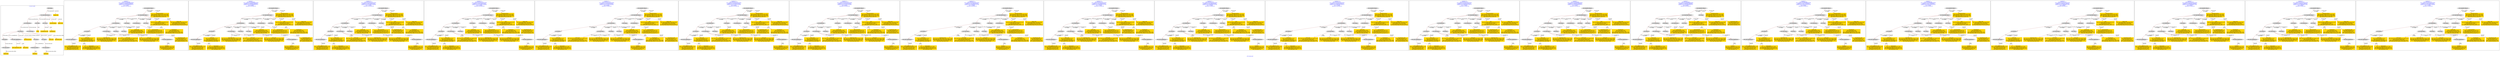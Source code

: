 digraph n0 {
fontcolor="blue"
remincross="true"
label="s20-s-lacma.xml"
subgraph cluster_0 {
label="1-correct model"
n2[style="filled",color="white",fillcolor="lightgray",label="E12_Production1"];
n3[style="filled",color="white",fillcolor="lightgray",label="E21_Person1"];
n4[style="filled",color="white",fillcolor="lightgray",label="E52_Time-Span1"];
n5[style="filled",color="white",fillcolor="lightgray",label="E69_Death1"];
n6[style="filled",color="white",fillcolor="lightgray",label="E82_Actor_Appellation1"];
n7[shape="plaintext",style="filled",fillcolor="gold",label="Artwork_in_Focus"];
n8[style="filled",color="white",fillcolor="lightgray",label="E53_Place1"];
n9[style="filled",color="white",fillcolor="lightgray",label="E67_Birth1"];
n10[shape="plaintext",style="filled",fillcolor="gold",label="Artist_URI"];
n11[style="filled",color="white",fillcolor="lightgray",label="E22_Man-Made_Object1"];
n12[style="filled",color="white",fillcolor="lightgray",label="E35_Title1"];
n13[style="filled",color="white",fillcolor="lightgray",label="E55_Type1"];
n14[shape="plaintext",style="filled",fillcolor="gold",label="Artwork_Details"];
n15[shape="plaintext",style="filled",fillcolor="gold",label="Object_URI"];
n16[shape="plaintext",style="filled",fillcolor="gold",label="Title"];
n17[style="filled",color="white",fillcolor="lightgray",label="E38_Image1"];
n18[shape="plaintext",style="filled",fillcolor="gold",label="Image_URL"];
n19[style="filled",color="white",fillcolor="lightgray",label="E48_Place_Name1"];
n20[shape="plaintext",style="filled",fillcolor="gold",label="Residence"];
n21[shape="plaintext",style="filled",fillcolor="gold",label="Production_Year"];
n22[style="filled",color="white",fillcolor="lightgray",label="E52_Time-Span2"];
n23[shape="plaintext",style="filled",fillcolor="gold",label="birth_date"];
n24[style="filled",color="white",fillcolor="lightgray",label="E52_Time-Span3"];
n25[shape="plaintext",style="filled",fillcolor="gold",label="death_date"];
n26[shape="plaintext",style="filled",fillcolor="gold",label="Classification_URI"];
n27[shape="plaintext",style="filled",fillcolor="gold",label="Classification"];
n28[shape="plaintext",style="filled",fillcolor="gold",label="Artist_Appellation_URI"];
n29[shape="plaintext",style="filled",fillcolor="gold",label="Artist_Name"];
}
subgraph cluster_1 {
label="candidate 0\nlink coherence:0.88\nnode coherence:0.9166666666666666\nconfidence:0.44998300128381025\nmapping score:0.5031689369358733\ncost:24.99892\n-precision:0.44-recall:0.41"
n31[style="filled",color="white",fillcolor="lightgray",label="E12_Production1"];
n32[style="filled",color="white",fillcolor="lightgray",label="E21_Person1"];
n33[style="filled",color="white",fillcolor="lightgray",label="E52_Time-Span2"];
n34[style="filled",color="white",fillcolor="lightgray",label="E53_Place1"];
n35[style="filled",color="white",fillcolor="lightgray",label="E55_Type1"];
n36[style="filled",color="white",fillcolor="lightgray",label="E82_Actor_Appellation1"];
n37[style="filled",color="white",fillcolor="lightgray",label="E22_Man-Made_Object1"];
n38[style="filled",color="white",fillcolor="lightgray",label="E38_Image1"];
n39[style="filled",color="white",fillcolor="lightgray",label="E54_Dimension1"];
n40[style="filled",color="white",fillcolor="lightgray",label="E55_Type2"];
n41[style="filled",color="white",fillcolor="lightgray",label="E33_Linguistic_Object2"];
n42[style="filled",color="white",fillcolor="lightgray",label="E44_Place_Appellation1"];
n43[shape="plaintext",style="filled",fillcolor="gold",label="Artist_Appellation_URI\n[E82_Actor_Appellation,classLink,0.578]\n[E21_Person,classLink,0.376]\n[E39_Actor,classLink,0.036]\n[E30_Right,P3_has_note,0.01]"];
n44[shape="plaintext",style="filled",fillcolor="gold",label="Production_Year\n[E52_Time-Span,P82a_begin_of_the_begin,0.349]\n[E52_Time-Span,P82_at_some_time_within,0.327]\n[E52_Time-Span,P82b_end_of_the_end,0.263]\n[E52_Time-Span,label,0.061]"];
n45[shape="plaintext",style="filled",fillcolor="gold",label="Artwork_Details\n[E54_Dimension,P3_has_note,0.51]\n[E8_Acquisition,P3_has_note,0.192]\n[E22_Man-Made_Object,P3_has_note,0.172]\n[E34_Inscription,P3_has_note,0.127]"];
n46[shape="plaintext",style="filled",fillcolor="gold",label="Artist_URI\n[E21_Person,classLink,0.337]\n[E39_Actor,classLink,0.301]\n[E82_Actor_Appellation,classLink,0.276]\n[E30_Right,P3_has_note,0.086]"];
n47[shape="plaintext",style="filled",fillcolor="gold",label="Title\n[E22_Man-Made_Object,P3_has_note,0.272]\n[E35_Title,label,0.268]\n[E30_Right,P3_has_note,0.239]\n[E73_Information_Object,P3_has_note,0.222]"];
n48[shape="plaintext",style="filled",fillcolor="gold",label="Classification_URI\n[E55_Type,classLink,0.574]\n[E55_Type,label,0.163]\n[E74_Group,classLink,0.135]\n[E57_Material,classLink,0.127]"];
n49[shape="plaintext",style="filled",fillcolor="gold",label="death_date\n[E52_Time-Span,P82_at_some_time_within,0.347]\n[E52_Time-Span,label,0.259]\n[E52_Time-Span,P82b_end_of_the_end,0.218]\n[E52_Time-Span,P82a_begin_of_the_begin,0.176]"];
n50[shape="plaintext",style="filled",fillcolor="gold",label="Image_URL\n[E38_Image,classLink,0.639]\n[E78_Collection,classLink,0.165]\n[E22_Man-Made_Object,classLink,0.138]\n[E39_Actor,classLink,0.058]"];
n51[shape="plaintext",style="filled",fillcolor="gold",label="Artwork_in_Focus\n[E33_Linguistic_Object,P3_has_note,0.284]\n[E22_Man-Made_Object,P3_has_note,0.282]\n[E73_Information_Object,P3_has_note,0.255]\n[E21_Person,P3_has_note,0.18]"];
n52[shape="plaintext",style="filled",fillcolor="gold",label="Artist_Name\n[E82_Actor_Appellation,label,0.389]\n[E22_Man-Made_Object,P3_has_note,0.251]\n[E73_Information_Object,P3_has_note,0.207]\n[E35_Title,label,0.154]"];
n53[shape="plaintext",style="filled",fillcolor="gold",label="Residence\n[E44_Place_Appellation,label,0.431]\n[E12_Production,P3_has_note,0.275]\n[E39_Actor,P3_has_note,0.165]\n[E35_Title,label,0.13]"];
n54[shape="plaintext",style="filled",fillcolor="gold",label="Object_URI\n[E22_Man-Made_Object,classLink,0.849]\n[E30_Right,P3_has_note,0.064]\n[E8_Acquisition,P3_has_note,0.044]\n[E22_Man-Made_Object,P3_has_note,0.043]"];
n55[shape="plaintext",style="filled",fillcolor="gold",label="Classification\n[E55_Type,label,0.343]\n[E55_Type,classLink,0.339]\n[E33_Linguistic_Object,P3_has_note,0.184]\n[E22_Man-Made_Object,P3_has_note,0.135]"];
n56[shape="plaintext",style="filled",fillcolor="gold",label="birth_date\n[E52_Time-Span,P82a_begin_of_the_begin,0.484]\n[E52_Time-Span,P82_at_some_time_within,0.264]\n[E52_Time-Span,P82b_end_of_the_end,0.168]\n[E52_Time-Span,label,0.084]"];
}
subgraph cluster_2 {
label="candidate 1\nlink coherence:0.88\nnode coherence:0.9166666666666666\nconfidence:0.44998300128381025\nmapping score:0.5031689369358733\ncost:24.99898\n-precision:0.44-recall:0.41"
n58[style="filled",color="white",fillcolor="lightgray",label="E12_Production1"];
n59[style="filled",color="white",fillcolor="lightgray",label="E21_Person1"];
n60[style="filled",color="white",fillcolor="lightgray",label="E52_Time-Span2"];
n61[style="filled",color="white",fillcolor="lightgray",label="E53_Place1"];
n62[style="filled",color="white",fillcolor="lightgray",label="E55_Type1"];
n63[style="filled",color="white",fillcolor="lightgray",label="E82_Actor_Appellation1"];
n64[style="filled",color="white",fillcolor="lightgray",label="E22_Man-Made_Object1"];
n65[style="filled",color="white",fillcolor="lightgray",label="E38_Image1"];
n66[style="filled",color="white",fillcolor="lightgray",label="E54_Dimension1"];
n67[style="filled",color="white",fillcolor="lightgray",label="E55_Type3"];
n68[style="filled",color="white",fillcolor="lightgray",label="E33_Linguistic_Object2"];
n69[style="filled",color="white",fillcolor="lightgray",label="E44_Place_Appellation1"];
n70[shape="plaintext",style="filled",fillcolor="gold",label="Artist_Appellation_URI\n[E82_Actor_Appellation,classLink,0.578]\n[E21_Person,classLink,0.376]\n[E39_Actor,classLink,0.036]\n[E30_Right,P3_has_note,0.01]"];
n71[shape="plaintext",style="filled",fillcolor="gold",label="Production_Year\n[E52_Time-Span,P82a_begin_of_the_begin,0.349]\n[E52_Time-Span,P82_at_some_time_within,0.327]\n[E52_Time-Span,P82b_end_of_the_end,0.263]\n[E52_Time-Span,label,0.061]"];
n72[shape="plaintext",style="filled",fillcolor="gold",label="Artwork_Details\n[E54_Dimension,P3_has_note,0.51]\n[E8_Acquisition,P3_has_note,0.192]\n[E22_Man-Made_Object,P3_has_note,0.172]\n[E34_Inscription,P3_has_note,0.127]"];
n73[shape="plaintext",style="filled",fillcolor="gold",label="Artist_URI\n[E21_Person,classLink,0.337]\n[E39_Actor,classLink,0.301]\n[E82_Actor_Appellation,classLink,0.276]\n[E30_Right,P3_has_note,0.086]"];
n74[shape="plaintext",style="filled",fillcolor="gold",label="Title\n[E22_Man-Made_Object,P3_has_note,0.272]\n[E35_Title,label,0.268]\n[E30_Right,P3_has_note,0.239]\n[E73_Information_Object,P3_has_note,0.222]"];
n75[shape="plaintext",style="filled",fillcolor="gold",label="Classification_URI\n[E55_Type,classLink,0.574]\n[E55_Type,label,0.163]\n[E74_Group,classLink,0.135]\n[E57_Material,classLink,0.127]"];
n76[shape="plaintext",style="filled",fillcolor="gold",label="Classification\n[E55_Type,label,0.343]\n[E55_Type,classLink,0.339]\n[E33_Linguistic_Object,P3_has_note,0.184]\n[E22_Man-Made_Object,P3_has_note,0.135]"];
n77[shape="plaintext",style="filled",fillcolor="gold",label="death_date\n[E52_Time-Span,P82_at_some_time_within,0.347]\n[E52_Time-Span,label,0.259]\n[E52_Time-Span,P82b_end_of_the_end,0.218]\n[E52_Time-Span,P82a_begin_of_the_begin,0.176]"];
n78[shape="plaintext",style="filled",fillcolor="gold",label="Image_URL\n[E38_Image,classLink,0.639]\n[E78_Collection,classLink,0.165]\n[E22_Man-Made_Object,classLink,0.138]\n[E39_Actor,classLink,0.058]"];
n79[shape="plaintext",style="filled",fillcolor="gold",label="Artwork_in_Focus\n[E33_Linguistic_Object,P3_has_note,0.284]\n[E22_Man-Made_Object,P3_has_note,0.282]\n[E73_Information_Object,P3_has_note,0.255]\n[E21_Person,P3_has_note,0.18]"];
n80[shape="plaintext",style="filled",fillcolor="gold",label="Artist_Name\n[E82_Actor_Appellation,label,0.389]\n[E22_Man-Made_Object,P3_has_note,0.251]\n[E73_Information_Object,P3_has_note,0.207]\n[E35_Title,label,0.154]"];
n81[shape="plaintext",style="filled",fillcolor="gold",label="Residence\n[E44_Place_Appellation,label,0.431]\n[E12_Production,P3_has_note,0.275]\n[E39_Actor,P3_has_note,0.165]\n[E35_Title,label,0.13]"];
n82[shape="plaintext",style="filled",fillcolor="gold",label="Object_URI\n[E22_Man-Made_Object,classLink,0.849]\n[E30_Right,P3_has_note,0.064]\n[E8_Acquisition,P3_has_note,0.044]\n[E22_Man-Made_Object,P3_has_note,0.043]"];
n83[shape="plaintext",style="filled",fillcolor="gold",label="birth_date\n[E52_Time-Span,P82a_begin_of_the_begin,0.484]\n[E52_Time-Span,P82_at_some_time_within,0.264]\n[E52_Time-Span,P82b_end_of_the_end,0.168]\n[E52_Time-Span,label,0.084]"];
}
subgraph cluster_3 {
label="candidate 10\nlink coherence:0.875\nnode coherence:0.9130434782608695\nconfidence:0.4482523090376125\nmapping score:0.5132890719566369\ncost:122.99903\n-precision:0.54-recall:0.48"
n85[style="filled",color="white",fillcolor="lightgray",label="E12_Production1"];
n86[style="filled",color="white",fillcolor="lightgray",label="E21_Person1"];
n87[style="filled",color="white",fillcolor="lightgray",label="E52_Time-Span2"];
n88[style="filled",color="white",fillcolor="lightgray",label="E53_Place1"];
n89[style="filled",color="white",fillcolor="lightgray",label="E82_Actor_Appellation1"];
n90[style="filled",color="white",fillcolor="lightgray",label="E22_Man-Made_Object1"];
n91[style="filled",color="white",fillcolor="lightgray",label="E38_Image1"];
n92[style="filled",color="white",fillcolor="lightgray",label="E54_Dimension1"];
n93[style="filled",color="white",fillcolor="lightgray",label="E55_Type2"];
n94[style="filled",color="white",fillcolor="lightgray",label="E33_Linguistic_Object2"];
n95[style="filled",color="white",fillcolor="lightgray",label="E44_Place_Appellation1"];
n96[shape="plaintext",style="filled",fillcolor="gold",label="Artist_Appellation_URI\n[E82_Actor_Appellation,classLink,0.578]\n[E21_Person,classLink,0.376]\n[E39_Actor,classLink,0.036]\n[E30_Right,P3_has_note,0.01]"];
n97[shape="plaintext",style="filled",fillcolor="gold",label="Artwork_Details\n[E54_Dimension,P3_has_note,0.51]\n[E8_Acquisition,P3_has_note,0.192]\n[E22_Man-Made_Object,P3_has_note,0.172]\n[E34_Inscription,P3_has_note,0.127]"];
n98[shape="plaintext",style="filled",fillcolor="gold",label="Artist_URI\n[E21_Person,classLink,0.337]\n[E39_Actor,classLink,0.301]\n[E82_Actor_Appellation,classLink,0.276]\n[E30_Right,P3_has_note,0.086]"];
n99[shape="plaintext",style="filled",fillcolor="gold",label="death_date\n[E52_Time-Span,P82_at_some_time_within,0.347]\n[E52_Time-Span,label,0.259]\n[E52_Time-Span,P82b_end_of_the_end,0.218]\n[E52_Time-Span,P82a_begin_of_the_begin,0.176]"];
n100[shape="plaintext",style="filled",fillcolor="gold",label="Title\n[E22_Man-Made_Object,P3_has_note,0.272]\n[E35_Title,label,0.268]\n[E30_Right,P3_has_note,0.239]\n[E73_Information_Object,P3_has_note,0.222]"];
n101[shape="plaintext",style="filled",fillcolor="gold",label="Production_Year\n[E52_Time-Span,P82a_begin_of_the_begin,0.349]\n[E52_Time-Span,P82_at_some_time_within,0.327]\n[E52_Time-Span,P82b_end_of_the_end,0.263]\n[E52_Time-Span,label,0.061]"];
n102[shape="plaintext",style="filled",fillcolor="gold",label="Image_URL\n[E38_Image,classLink,0.639]\n[E78_Collection,classLink,0.165]\n[E22_Man-Made_Object,classLink,0.138]\n[E39_Actor,classLink,0.058]"];
n103[shape="plaintext",style="filled",fillcolor="gold",label="Artwork_in_Focus\n[E33_Linguistic_Object,P3_has_note,0.284]\n[E22_Man-Made_Object,P3_has_note,0.282]\n[E73_Information_Object,P3_has_note,0.255]\n[E21_Person,P3_has_note,0.18]"];
n104[shape="plaintext",style="filled",fillcolor="gold",label="Artist_Name\n[E82_Actor_Appellation,label,0.389]\n[E22_Man-Made_Object,P3_has_note,0.251]\n[E73_Information_Object,P3_has_note,0.207]\n[E35_Title,label,0.154]"];
n105[shape="plaintext",style="filled",fillcolor="gold",label="Residence\n[E44_Place_Appellation,label,0.431]\n[E12_Production,P3_has_note,0.275]\n[E39_Actor,P3_has_note,0.165]\n[E35_Title,label,0.13]"];
n106[shape="plaintext",style="filled",fillcolor="gold",label="Object_URI\n[E22_Man-Made_Object,classLink,0.849]\n[E30_Right,P3_has_note,0.064]\n[E8_Acquisition,P3_has_note,0.044]\n[E22_Man-Made_Object,P3_has_note,0.043]"];
n107[shape="plaintext",style="filled",fillcolor="gold",label="Classification_URI\n[E55_Type,classLink,0.574]\n[E55_Type,label,0.163]\n[E74_Group,classLink,0.135]\n[E57_Material,classLink,0.127]"];
n108[shape="plaintext",style="filled",fillcolor="gold",label="Classification\n[E55_Type,label,0.343]\n[E55_Type,classLink,0.339]\n[E33_Linguistic_Object,P3_has_note,0.184]\n[E22_Man-Made_Object,P3_has_note,0.135]"];
n109[shape="plaintext",style="filled",fillcolor="gold",label="birth_date\n[E52_Time-Span,P82a_begin_of_the_begin,0.484]\n[E52_Time-Span,P82_at_some_time_within,0.264]\n[E52_Time-Span,P82b_end_of_the_end,0.168]\n[E52_Time-Span,label,0.084]"];
}
subgraph cluster_4 {
label="candidate 11\nlink coherence:0.875\nnode coherence:0.9130434782608695\nconfidence:0.4482523090376125\nmapping score:0.5132890719566369\ncost:122.99909\n-precision:0.54-recall:0.48"
n111[style="filled",color="white",fillcolor="lightgray",label="E12_Production1"];
n112[style="filled",color="white",fillcolor="lightgray",label="E21_Person1"];
n113[style="filled",color="white",fillcolor="lightgray",label="E52_Time-Span2"];
n114[style="filled",color="white",fillcolor="lightgray",label="E53_Place1"];
n115[style="filled",color="white",fillcolor="lightgray",label="E82_Actor_Appellation1"];
n116[style="filled",color="white",fillcolor="lightgray",label="E22_Man-Made_Object1"];
n117[style="filled",color="white",fillcolor="lightgray",label="E38_Image1"];
n118[style="filled",color="white",fillcolor="lightgray",label="E54_Dimension1"];
n119[style="filled",color="white",fillcolor="lightgray",label="E55_Type3"];
n120[style="filled",color="white",fillcolor="lightgray",label="E33_Linguistic_Object2"];
n121[style="filled",color="white",fillcolor="lightgray",label="E44_Place_Appellation1"];
n122[shape="plaintext",style="filled",fillcolor="gold",label="Artist_Appellation_URI\n[E82_Actor_Appellation,classLink,0.578]\n[E21_Person,classLink,0.376]\n[E39_Actor,classLink,0.036]\n[E30_Right,P3_has_note,0.01]"];
n123[shape="plaintext",style="filled",fillcolor="gold",label="Artwork_Details\n[E54_Dimension,P3_has_note,0.51]\n[E8_Acquisition,P3_has_note,0.192]\n[E22_Man-Made_Object,P3_has_note,0.172]\n[E34_Inscription,P3_has_note,0.127]"];
n124[shape="plaintext",style="filled",fillcolor="gold",label="Artist_URI\n[E21_Person,classLink,0.337]\n[E39_Actor,classLink,0.301]\n[E82_Actor_Appellation,classLink,0.276]\n[E30_Right,P3_has_note,0.086]"];
n125[shape="plaintext",style="filled",fillcolor="gold",label="death_date\n[E52_Time-Span,P82_at_some_time_within,0.347]\n[E52_Time-Span,label,0.259]\n[E52_Time-Span,P82b_end_of_the_end,0.218]\n[E52_Time-Span,P82a_begin_of_the_begin,0.176]"];
n126[shape="plaintext",style="filled",fillcolor="gold",label="Title\n[E22_Man-Made_Object,P3_has_note,0.272]\n[E35_Title,label,0.268]\n[E30_Right,P3_has_note,0.239]\n[E73_Information_Object,P3_has_note,0.222]"];
n127[shape="plaintext",style="filled",fillcolor="gold",label="Classification\n[E55_Type,label,0.343]\n[E55_Type,classLink,0.339]\n[E33_Linguistic_Object,P3_has_note,0.184]\n[E22_Man-Made_Object,P3_has_note,0.135]"];
n128[shape="plaintext",style="filled",fillcolor="gold",label="Production_Year\n[E52_Time-Span,P82a_begin_of_the_begin,0.349]\n[E52_Time-Span,P82_at_some_time_within,0.327]\n[E52_Time-Span,P82b_end_of_the_end,0.263]\n[E52_Time-Span,label,0.061]"];
n129[shape="plaintext",style="filled",fillcolor="gold",label="Image_URL\n[E38_Image,classLink,0.639]\n[E78_Collection,classLink,0.165]\n[E22_Man-Made_Object,classLink,0.138]\n[E39_Actor,classLink,0.058]"];
n130[shape="plaintext",style="filled",fillcolor="gold",label="Artwork_in_Focus\n[E33_Linguistic_Object,P3_has_note,0.284]\n[E22_Man-Made_Object,P3_has_note,0.282]\n[E73_Information_Object,P3_has_note,0.255]\n[E21_Person,P3_has_note,0.18]"];
n131[shape="plaintext",style="filled",fillcolor="gold",label="Artist_Name\n[E82_Actor_Appellation,label,0.389]\n[E22_Man-Made_Object,P3_has_note,0.251]\n[E73_Information_Object,P3_has_note,0.207]\n[E35_Title,label,0.154]"];
n132[shape="plaintext",style="filled",fillcolor="gold",label="Residence\n[E44_Place_Appellation,label,0.431]\n[E12_Production,P3_has_note,0.275]\n[E39_Actor,P3_has_note,0.165]\n[E35_Title,label,0.13]"];
n133[shape="plaintext",style="filled",fillcolor="gold",label="Object_URI\n[E22_Man-Made_Object,classLink,0.849]\n[E30_Right,P3_has_note,0.064]\n[E8_Acquisition,P3_has_note,0.044]\n[E22_Man-Made_Object,P3_has_note,0.043]"];
n134[shape="plaintext",style="filled",fillcolor="gold",label="Classification_URI\n[E55_Type,classLink,0.574]\n[E55_Type,label,0.163]\n[E74_Group,classLink,0.135]\n[E57_Material,classLink,0.127]"];
n135[shape="plaintext",style="filled",fillcolor="gold",label="birth_date\n[E52_Time-Span,P82a_begin_of_the_begin,0.484]\n[E52_Time-Span,P82_at_some_time_within,0.264]\n[E52_Time-Span,P82b_end_of_the_end,0.168]\n[E52_Time-Span,label,0.084]"];
}
subgraph cluster_5 {
label="candidate 12\nlink coherence:0.875\nnode coherence:0.9130434782608695\nconfidence:0.4453394406236155\nmapping score:0.512318115818638\ncost:23.99898\n-precision:0.5-recall:0.44"
n137[style="filled",color="white",fillcolor="lightgray",label="E12_Production1"];
n138[style="filled",color="white",fillcolor="lightgray",label="E21_Person1"];
n139[style="filled",color="white",fillcolor="lightgray",label="E52_Time-Span2"];
n140[style="filled",color="white",fillcolor="lightgray",label="E53_Place1"];
n141[style="filled",color="white",fillcolor="lightgray",label="E55_Type1"];
n142[style="filled",color="white",fillcolor="lightgray",label="E82_Actor_Appellation1"];
n143[style="filled",color="white",fillcolor="lightgray",label="E22_Man-Made_Object1"];
n144[style="filled",color="white",fillcolor="lightgray",label="E38_Image1"];
n145[style="filled",color="white",fillcolor="lightgray",label="E54_Dimension1"];
n146[style="filled",color="white",fillcolor="lightgray",label="E33_Linguistic_Object2"];
n147[style="filled",color="white",fillcolor="lightgray",label="E44_Place_Appellation1"];
n148[shape="plaintext",style="filled",fillcolor="gold",label="Artist_Appellation_URI\n[E82_Actor_Appellation,classLink,0.578]\n[E21_Person,classLink,0.376]\n[E39_Actor,classLink,0.036]\n[E30_Right,P3_has_note,0.01]"];
n149[shape="plaintext",style="filled",fillcolor="gold",label="death_date\n[E52_Time-Span,P82_at_some_time_within,0.347]\n[E52_Time-Span,label,0.259]\n[E52_Time-Span,P82b_end_of_the_end,0.218]\n[E52_Time-Span,P82a_begin_of_the_begin,0.176]"];
n150[shape="plaintext",style="filled",fillcolor="gold",label="Classification\n[E55_Type,label,0.343]\n[E55_Type,classLink,0.339]\n[E33_Linguistic_Object,P3_has_note,0.184]\n[E22_Man-Made_Object,P3_has_note,0.135]"];
n151[shape="plaintext",style="filled",fillcolor="gold",label="Artwork_Details\n[E54_Dimension,P3_has_note,0.51]\n[E8_Acquisition,P3_has_note,0.192]\n[E22_Man-Made_Object,P3_has_note,0.172]\n[E34_Inscription,P3_has_note,0.127]"];
n152[shape="plaintext",style="filled",fillcolor="gold",label="Artist_URI\n[E21_Person,classLink,0.337]\n[E39_Actor,classLink,0.301]\n[E82_Actor_Appellation,classLink,0.276]\n[E30_Right,P3_has_note,0.086]"];
n153[shape="plaintext",style="filled",fillcolor="gold",label="Title\n[E22_Man-Made_Object,P3_has_note,0.272]\n[E35_Title,label,0.268]\n[E30_Right,P3_has_note,0.239]\n[E73_Information_Object,P3_has_note,0.222]"];
n154[shape="plaintext",style="filled",fillcolor="gold",label="Classification_URI\n[E55_Type,classLink,0.574]\n[E55_Type,label,0.163]\n[E74_Group,classLink,0.135]\n[E57_Material,classLink,0.127]"];
n155[shape="plaintext",style="filled",fillcolor="gold",label="Production_Year\n[E52_Time-Span,P82a_begin_of_the_begin,0.349]\n[E52_Time-Span,P82_at_some_time_within,0.327]\n[E52_Time-Span,P82b_end_of_the_end,0.263]\n[E52_Time-Span,label,0.061]"];
n156[shape="plaintext",style="filled",fillcolor="gold",label="Image_URL\n[E38_Image,classLink,0.639]\n[E78_Collection,classLink,0.165]\n[E22_Man-Made_Object,classLink,0.138]\n[E39_Actor,classLink,0.058]"];
n157[shape="plaintext",style="filled",fillcolor="gold",label="Artwork_in_Focus\n[E33_Linguistic_Object,P3_has_note,0.284]\n[E22_Man-Made_Object,P3_has_note,0.282]\n[E73_Information_Object,P3_has_note,0.255]\n[E21_Person,P3_has_note,0.18]"];
n158[shape="plaintext",style="filled",fillcolor="gold",label="Artist_Name\n[E82_Actor_Appellation,label,0.389]\n[E22_Man-Made_Object,P3_has_note,0.251]\n[E73_Information_Object,P3_has_note,0.207]\n[E35_Title,label,0.154]"];
n159[shape="plaintext",style="filled",fillcolor="gold",label="Residence\n[E44_Place_Appellation,label,0.431]\n[E12_Production,P3_has_note,0.275]\n[E39_Actor,P3_has_note,0.165]\n[E35_Title,label,0.13]"];
n160[shape="plaintext",style="filled",fillcolor="gold",label="Object_URI\n[E22_Man-Made_Object,classLink,0.849]\n[E30_Right,P3_has_note,0.064]\n[E8_Acquisition,P3_has_note,0.044]\n[E22_Man-Made_Object,P3_has_note,0.043]"];
n161[shape="plaintext",style="filled",fillcolor="gold",label="birth_date\n[E52_Time-Span,P82a_begin_of_the_begin,0.484]\n[E52_Time-Span,P82_at_some_time_within,0.264]\n[E52_Time-Span,P82b_end_of_the_end,0.168]\n[E52_Time-Span,label,0.084]"];
}
subgraph cluster_6 {
label="candidate 13\nlink coherence:0.875\nnode coherence:0.9130434782608695\nconfidence:0.4453394406236155\nmapping score:0.512318115818638\ncost:23.99903\n-precision:0.54-recall:0.48"
n163[style="filled",color="white",fillcolor="lightgray",label="E12_Production1"];
n164[style="filled",color="white",fillcolor="lightgray",label="E21_Person1"];
n165[style="filled",color="white",fillcolor="lightgray",label="E52_Time-Span2"];
n166[style="filled",color="white",fillcolor="lightgray",label="E53_Place1"];
n167[style="filled",color="white",fillcolor="lightgray",label="E82_Actor_Appellation1"];
n168[style="filled",color="white",fillcolor="lightgray",label="E22_Man-Made_Object1"];
n169[style="filled",color="white",fillcolor="lightgray",label="E38_Image1"];
n170[style="filled",color="white",fillcolor="lightgray",label="E54_Dimension1"];
n171[style="filled",color="white",fillcolor="lightgray",label="E55_Type2"];
n172[style="filled",color="white",fillcolor="lightgray",label="E33_Linguistic_Object2"];
n173[style="filled",color="white",fillcolor="lightgray",label="E44_Place_Appellation1"];
n174[shape="plaintext",style="filled",fillcolor="gold",label="Artist_Appellation_URI\n[E82_Actor_Appellation,classLink,0.578]\n[E21_Person,classLink,0.376]\n[E39_Actor,classLink,0.036]\n[E30_Right,P3_has_note,0.01]"];
n175[shape="plaintext",style="filled",fillcolor="gold",label="death_date\n[E52_Time-Span,P82_at_some_time_within,0.347]\n[E52_Time-Span,label,0.259]\n[E52_Time-Span,P82b_end_of_the_end,0.218]\n[E52_Time-Span,P82a_begin_of_the_begin,0.176]"];
n176[shape="plaintext",style="filled",fillcolor="gold",label="Artwork_Details\n[E54_Dimension,P3_has_note,0.51]\n[E8_Acquisition,P3_has_note,0.192]\n[E22_Man-Made_Object,P3_has_note,0.172]\n[E34_Inscription,P3_has_note,0.127]"];
n177[shape="plaintext",style="filled",fillcolor="gold",label="Artist_URI\n[E21_Person,classLink,0.337]\n[E39_Actor,classLink,0.301]\n[E82_Actor_Appellation,classLink,0.276]\n[E30_Right,P3_has_note,0.086]"];
n178[shape="plaintext",style="filled",fillcolor="gold",label="Title\n[E22_Man-Made_Object,P3_has_note,0.272]\n[E35_Title,label,0.268]\n[E30_Right,P3_has_note,0.239]\n[E73_Information_Object,P3_has_note,0.222]"];
n179[shape="plaintext",style="filled",fillcolor="gold",label="Production_Year\n[E52_Time-Span,P82a_begin_of_the_begin,0.349]\n[E52_Time-Span,P82_at_some_time_within,0.327]\n[E52_Time-Span,P82b_end_of_the_end,0.263]\n[E52_Time-Span,label,0.061]"];
n180[shape="plaintext",style="filled",fillcolor="gold",label="Image_URL\n[E38_Image,classLink,0.639]\n[E78_Collection,classLink,0.165]\n[E22_Man-Made_Object,classLink,0.138]\n[E39_Actor,classLink,0.058]"];
n181[shape="plaintext",style="filled",fillcolor="gold",label="Artwork_in_Focus\n[E33_Linguistic_Object,P3_has_note,0.284]\n[E22_Man-Made_Object,P3_has_note,0.282]\n[E73_Information_Object,P3_has_note,0.255]\n[E21_Person,P3_has_note,0.18]"];
n182[shape="plaintext",style="filled",fillcolor="gold",label="Artist_Name\n[E82_Actor_Appellation,label,0.389]\n[E22_Man-Made_Object,P3_has_note,0.251]\n[E73_Information_Object,P3_has_note,0.207]\n[E35_Title,label,0.154]"];
n183[shape="plaintext",style="filled",fillcolor="gold",label="Residence\n[E44_Place_Appellation,label,0.431]\n[E12_Production,P3_has_note,0.275]\n[E39_Actor,P3_has_note,0.165]\n[E35_Title,label,0.13]"];
n184[shape="plaintext",style="filled",fillcolor="gold",label="Object_URI\n[E22_Man-Made_Object,classLink,0.849]\n[E30_Right,P3_has_note,0.064]\n[E8_Acquisition,P3_has_note,0.044]\n[E22_Man-Made_Object,P3_has_note,0.043]"];
n185[shape="plaintext",style="filled",fillcolor="gold",label="Classification_URI\n[E55_Type,classLink,0.574]\n[E55_Type,label,0.163]\n[E74_Group,classLink,0.135]\n[E57_Material,classLink,0.127]"];
n186[shape="plaintext",style="filled",fillcolor="gold",label="Classification\n[E55_Type,label,0.343]\n[E55_Type,classLink,0.339]\n[E33_Linguistic_Object,P3_has_note,0.184]\n[E22_Man-Made_Object,P3_has_note,0.135]"];
n187[shape="plaintext",style="filled",fillcolor="gold",label="birth_date\n[E52_Time-Span,P82a_begin_of_the_begin,0.484]\n[E52_Time-Span,P82_at_some_time_within,0.264]\n[E52_Time-Span,P82b_end_of_the_end,0.168]\n[E52_Time-Span,label,0.084]"];
}
subgraph cluster_7 {
label="candidate 14\nlink coherence:0.875\nnode coherence:0.9130434782608695\nconfidence:0.4453394406236155\nmapping score:0.512318115818638\ncost:23.99909\n-precision:0.54-recall:0.48"
n189[style="filled",color="white",fillcolor="lightgray",label="E12_Production1"];
n190[style="filled",color="white",fillcolor="lightgray",label="E21_Person1"];
n191[style="filled",color="white",fillcolor="lightgray",label="E52_Time-Span2"];
n192[style="filled",color="white",fillcolor="lightgray",label="E53_Place1"];
n193[style="filled",color="white",fillcolor="lightgray",label="E82_Actor_Appellation1"];
n194[style="filled",color="white",fillcolor="lightgray",label="E22_Man-Made_Object1"];
n195[style="filled",color="white",fillcolor="lightgray",label="E38_Image1"];
n196[style="filled",color="white",fillcolor="lightgray",label="E54_Dimension1"];
n197[style="filled",color="white",fillcolor="lightgray",label="E55_Type3"];
n198[style="filled",color="white",fillcolor="lightgray",label="E33_Linguistic_Object2"];
n199[style="filled",color="white",fillcolor="lightgray",label="E44_Place_Appellation1"];
n200[shape="plaintext",style="filled",fillcolor="gold",label="Artist_Appellation_URI\n[E82_Actor_Appellation,classLink,0.578]\n[E21_Person,classLink,0.376]\n[E39_Actor,classLink,0.036]\n[E30_Right,P3_has_note,0.01]"];
n201[shape="plaintext",style="filled",fillcolor="gold",label="death_date\n[E52_Time-Span,P82_at_some_time_within,0.347]\n[E52_Time-Span,label,0.259]\n[E52_Time-Span,P82b_end_of_the_end,0.218]\n[E52_Time-Span,P82a_begin_of_the_begin,0.176]"];
n202[shape="plaintext",style="filled",fillcolor="gold",label="Artwork_Details\n[E54_Dimension,P3_has_note,0.51]\n[E8_Acquisition,P3_has_note,0.192]\n[E22_Man-Made_Object,P3_has_note,0.172]\n[E34_Inscription,P3_has_note,0.127]"];
n203[shape="plaintext",style="filled",fillcolor="gold",label="Artist_URI\n[E21_Person,classLink,0.337]\n[E39_Actor,classLink,0.301]\n[E82_Actor_Appellation,classLink,0.276]\n[E30_Right,P3_has_note,0.086]"];
n204[shape="plaintext",style="filled",fillcolor="gold",label="Title\n[E22_Man-Made_Object,P3_has_note,0.272]\n[E35_Title,label,0.268]\n[E30_Right,P3_has_note,0.239]\n[E73_Information_Object,P3_has_note,0.222]"];
n205[shape="plaintext",style="filled",fillcolor="gold",label="Classification\n[E55_Type,label,0.343]\n[E55_Type,classLink,0.339]\n[E33_Linguistic_Object,P3_has_note,0.184]\n[E22_Man-Made_Object,P3_has_note,0.135]"];
n206[shape="plaintext",style="filled",fillcolor="gold",label="Production_Year\n[E52_Time-Span,P82a_begin_of_the_begin,0.349]\n[E52_Time-Span,P82_at_some_time_within,0.327]\n[E52_Time-Span,P82b_end_of_the_end,0.263]\n[E52_Time-Span,label,0.061]"];
n207[shape="plaintext",style="filled",fillcolor="gold",label="Image_URL\n[E38_Image,classLink,0.639]\n[E78_Collection,classLink,0.165]\n[E22_Man-Made_Object,classLink,0.138]\n[E39_Actor,classLink,0.058]"];
n208[shape="plaintext",style="filled",fillcolor="gold",label="Artwork_in_Focus\n[E33_Linguistic_Object,P3_has_note,0.284]\n[E22_Man-Made_Object,P3_has_note,0.282]\n[E73_Information_Object,P3_has_note,0.255]\n[E21_Person,P3_has_note,0.18]"];
n209[shape="plaintext",style="filled",fillcolor="gold",label="Artist_Name\n[E82_Actor_Appellation,label,0.389]\n[E22_Man-Made_Object,P3_has_note,0.251]\n[E73_Information_Object,P3_has_note,0.207]\n[E35_Title,label,0.154]"];
n210[shape="plaintext",style="filled",fillcolor="gold",label="Residence\n[E44_Place_Appellation,label,0.431]\n[E12_Production,P3_has_note,0.275]\n[E39_Actor,P3_has_note,0.165]\n[E35_Title,label,0.13]"];
n211[shape="plaintext",style="filled",fillcolor="gold",label="Object_URI\n[E22_Man-Made_Object,classLink,0.849]\n[E30_Right,P3_has_note,0.064]\n[E8_Acquisition,P3_has_note,0.044]\n[E22_Man-Made_Object,P3_has_note,0.043]"];
n212[shape="plaintext",style="filled",fillcolor="gold",label="Classification_URI\n[E55_Type,classLink,0.574]\n[E55_Type,label,0.163]\n[E74_Group,classLink,0.135]\n[E57_Material,classLink,0.127]"];
n213[shape="plaintext",style="filled",fillcolor="gold",label="birth_date\n[E52_Time-Span,P82a_begin_of_the_begin,0.484]\n[E52_Time-Span,P82_at_some_time_within,0.264]\n[E52_Time-Span,P82b_end_of_the_end,0.168]\n[E52_Time-Span,label,0.084]"];
}
subgraph cluster_8 {
label="candidate 15\nlink coherence:0.875\nnode coherence:0.9130434782608695\nconfidence:0.4355199649350729\nmapping score:0.5090449572557904\ncost:122.99898\n-precision:0.46-recall:0.41"
n215[style="filled",color="white",fillcolor="lightgray",label="E12_Production1"];
n216[style="filled",color="white",fillcolor="lightgray",label="E21_Person1"];
n217[style="filled",color="white",fillcolor="lightgray",label="E52_Time-Span2"];
n218[style="filled",color="white",fillcolor="lightgray",label="E53_Place1"];
n219[style="filled",color="white",fillcolor="lightgray",label="E55_Type1"];
n220[style="filled",color="white",fillcolor="lightgray",label="E82_Actor_Appellation1"];
n221[style="filled",color="white",fillcolor="lightgray",label="E22_Man-Made_Object1"];
n222[style="filled",color="white",fillcolor="lightgray",label="E38_Image1"];
n223[style="filled",color="white",fillcolor="lightgray",label="E54_Dimension1"];
n224[style="filled",color="white",fillcolor="lightgray",label="E33_Linguistic_Object2"];
n225[style="filled",color="white",fillcolor="lightgray",label="E44_Place_Appellation1"];
n226[shape="plaintext",style="filled",fillcolor="gold",label="Artist_Appellation_URI\n[E82_Actor_Appellation,classLink,0.578]\n[E21_Person,classLink,0.376]\n[E39_Actor,classLink,0.036]\n[E30_Right,P3_has_note,0.01]"];
n227[shape="plaintext",style="filled",fillcolor="gold",label="Classification\n[E55_Type,label,0.343]\n[E55_Type,classLink,0.339]\n[E33_Linguistic_Object,P3_has_note,0.184]\n[E22_Man-Made_Object,P3_has_note,0.135]"];
n228[shape="plaintext",style="filled",fillcolor="gold",label="Artwork_Details\n[E54_Dimension,P3_has_note,0.51]\n[E8_Acquisition,P3_has_note,0.192]\n[E22_Man-Made_Object,P3_has_note,0.172]\n[E34_Inscription,P3_has_note,0.127]"];
n229[shape="plaintext",style="filled",fillcolor="gold",label="Artist_URI\n[E21_Person,classLink,0.337]\n[E39_Actor,classLink,0.301]\n[E82_Actor_Appellation,classLink,0.276]\n[E30_Right,P3_has_note,0.086]"];
n230[shape="plaintext",style="filled",fillcolor="gold",label="Production_Year\n[E52_Time-Span,P82a_begin_of_the_begin,0.349]\n[E52_Time-Span,P82_at_some_time_within,0.327]\n[E52_Time-Span,P82b_end_of_the_end,0.263]\n[E52_Time-Span,label,0.061]"];
n231[shape="plaintext",style="filled",fillcolor="gold",label="Title\n[E22_Man-Made_Object,P3_has_note,0.272]\n[E35_Title,label,0.268]\n[E30_Right,P3_has_note,0.239]\n[E73_Information_Object,P3_has_note,0.222]"];
n232[shape="plaintext",style="filled",fillcolor="gold",label="Classification_URI\n[E55_Type,classLink,0.574]\n[E55_Type,label,0.163]\n[E74_Group,classLink,0.135]\n[E57_Material,classLink,0.127]"];
n233[shape="plaintext",style="filled",fillcolor="gold",label="death_date\n[E52_Time-Span,P82_at_some_time_within,0.347]\n[E52_Time-Span,label,0.259]\n[E52_Time-Span,P82b_end_of_the_end,0.218]\n[E52_Time-Span,P82a_begin_of_the_begin,0.176]"];
n234[shape="plaintext",style="filled",fillcolor="gold",label="Image_URL\n[E38_Image,classLink,0.639]\n[E78_Collection,classLink,0.165]\n[E22_Man-Made_Object,classLink,0.138]\n[E39_Actor,classLink,0.058]"];
n235[shape="plaintext",style="filled",fillcolor="gold",label="Artwork_in_Focus\n[E33_Linguistic_Object,P3_has_note,0.284]\n[E22_Man-Made_Object,P3_has_note,0.282]\n[E73_Information_Object,P3_has_note,0.255]\n[E21_Person,P3_has_note,0.18]"];
n236[shape="plaintext",style="filled",fillcolor="gold",label="Artist_Name\n[E82_Actor_Appellation,label,0.389]\n[E22_Man-Made_Object,P3_has_note,0.251]\n[E73_Information_Object,P3_has_note,0.207]\n[E35_Title,label,0.154]"];
n237[shape="plaintext",style="filled",fillcolor="gold",label="Residence\n[E44_Place_Appellation,label,0.431]\n[E12_Production,P3_has_note,0.275]\n[E39_Actor,P3_has_note,0.165]\n[E35_Title,label,0.13]"];
n238[shape="plaintext",style="filled",fillcolor="gold",label="Object_URI\n[E22_Man-Made_Object,classLink,0.849]\n[E30_Right,P3_has_note,0.064]\n[E8_Acquisition,P3_has_note,0.044]\n[E22_Man-Made_Object,P3_has_note,0.043]"];
n239[shape="plaintext",style="filled",fillcolor="gold",label="birth_date\n[E52_Time-Span,P82a_begin_of_the_begin,0.484]\n[E52_Time-Span,P82_at_some_time_within,0.264]\n[E52_Time-Span,P82b_end_of_the_end,0.168]\n[E52_Time-Span,label,0.084]"];
}
subgraph cluster_9 {
label="candidate 16\nlink coherence:0.875\nnode coherence:0.9130434782608695\nconfidence:0.4355199649350729\nmapping score:0.5090449572557904\ncost:122.99903\n-precision:0.5-recall:0.44"
n241[style="filled",color="white",fillcolor="lightgray",label="E12_Production1"];
n242[style="filled",color="white",fillcolor="lightgray",label="E21_Person1"];
n243[style="filled",color="white",fillcolor="lightgray",label="E52_Time-Span2"];
n244[style="filled",color="white",fillcolor="lightgray",label="E53_Place1"];
n245[style="filled",color="white",fillcolor="lightgray",label="E82_Actor_Appellation1"];
n246[style="filled",color="white",fillcolor="lightgray",label="E22_Man-Made_Object1"];
n247[style="filled",color="white",fillcolor="lightgray",label="E38_Image1"];
n248[style="filled",color="white",fillcolor="lightgray",label="E54_Dimension1"];
n249[style="filled",color="white",fillcolor="lightgray",label="E55_Type2"];
n250[style="filled",color="white",fillcolor="lightgray",label="E33_Linguistic_Object2"];
n251[style="filled",color="white",fillcolor="lightgray",label="E44_Place_Appellation1"];
n252[shape="plaintext",style="filled",fillcolor="gold",label="Artist_Appellation_URI\n[E82_Actor_Appellation,classLink,0.578]\n[E21_Person,classLink,0.376]\n[E39_Actor,classLink,0.036]\n[E30_Right,P3_has_note,0.01]"];
n253[shape="plaintext",style="filled",fillcolor="gold",label="Artwork_Details\n[E54_Dimension,P3_has_note,0.51]\n[E8_Acquisition,P3_has_note,0.192]\n[E22_Man-Made_Object,P3_has_note,0.172]\n[E34_Inscription,P3_has_note,0.127]"];
n254[shape="plaintext",style="filled",fillcolor="gold",label="Artist_URI\n[E21_Person,classLink,0.337]\n[E39_Actor,classLink,0.301]\n[E82_Actor_Appellation,classLink,0.276]\n[E30_Right,P3_has_note,0.086]"];
n255[shape="plaintext",style="filled",fillcolor="gold",label="Production_Year\n[E52_Time-Span,P82a_begin_of_the_begin,0.349]\n[E52_Time-Span,P82_at_some_time_within,0.327]\n[E52_Time-Span,P82b_end_of_the_end,0.263]\n[E52_Time-Span,label,0.061]"];
n256[shape="plaintext",style="filled",fillcolor="gold",label="Title\n[E22_Man-Made_Object,P3_has_note,0.272]\n[E35_Title,label,0.268]\n[E30_Right,P3_has_note,0.239]\n[E73_Information_Object,P3_has_note,0.222]"];
n257[shape="plaintext",style="filled",fillcolor="gold",label="death_date\n[E52_Time-Span,P82_at_some_time_within,0.347]\n[E52_Time-Span,label,0.259]\n[E52_Time-Span,P82b_end_of_the_end,0.218]\n[E52_Time-Span,P82a_begin_of_the_begin,0.176]"];
n258[shape="plaintext",style="filled",fillcolor="gold",label="Image_URL\n[E38_Image,classLink,0.639]\n[E78_Collection,classLink,0.165]\n[E22_Man-Made_Object,classLink,0.138]\n[E39_Actor,classLink,0.058]"];
n259[shape="plaintext",style="filled",fillcolor="gold",label="Artwork_in_Focus\n[E33_Linguistic_Object,P3_has_note,0.284]\n[E22_Man-Made_Object,P3_has_note,0.282]\n[E73_Information_Object,P3_has_note,0.255]\n[E21_Person,P3_has_note,0.18]"];
n260[shape="plaintext",style="filled",fillcolor="gold",label="Artist_Name\n[E82_Actor_Appellation,label,0.389]\n[E22_Man-Made_Object,P3_has_note,0.251]\n[E73_Information_Object,P3_has_note,0.207]\n[E35_Title,label,0.154]"];
n261[shape="plaintext",style="filled",fillcolor="gold",label="Residence\n[E44_Place_Appellation,label,0.431]\n[E12_Production,P3_has_note,0.275]\n[E39_Actor,P3_has_note,0.165]\n[E35_Title,label,0.13]"];
n262[shape="plaintext",style="filled",fillcolor="gold",label="Object_URI\n[E22_Man-Made_Object,classLink,0.849]\n[E30_Right,P3_has_note,0.064]\n[E8_Acquisition,P3_has_note,0.044]\n[E22_Man-Made_Object,P3_has_note,0.043]"];
n263[shape="plaintext",style="filled",fillcolor="gold",label="Classification_URI\n[E55_Type,classLink,0.574]\n[E55_Type,label,0.163]\n[E74_Group,classLink,0.135]\n[E57_Material,classLink,0.127]"];
n264[shape="plaintext",style="filled",fillcolor="gold",label="Classification\n[E55_Type,label,0.343]\n[E55_Type,classLink,0.339]\n[E33_Linguistic_Object,P3_has_note,0.184]\n[E22_Man-Made_Object,P3_has_note,0.135]"];
n265[shape="plaintext",style="filled",fillcolor="gold",label="birth_date\n[E52_Time-Span,P82a_begin_of_the_begin,0.484]\n[E52_Time-Span,P82_at_some_time_within,0.264]\n[E52_Time-Span,P82b_end_of_the_end,0.168]\n[E52_Time-Span,label,0.084]"];
}
subgraph cluster_10 {
label="candidate 17\nlink coherence:0.875\nnode coherence:0.9130434782608695\nconfidence:0.4355199649350729\nmapping score:0.5090449572557904\ncost:122.99909\n-precision:0.5-recall:0.44"
n267[style="filled",color="white",fillcolor="lightgray",label="E12_Production1"];
n268[style="filled",color="white",fillcolor="lightgray",label="E21_Person1"];
n269[style="filled",color="white",fillcolor="lightgray",label="E52_Time-Span2"];
n270[style="filled",color="white",fillcolor="lightgray",label="E53_Place1"];
n271[style="filled",color="white",fillcolor="lightgray",label="E82_Actor_Appellation1"];
n272[style="filled",color="white",fillcolor="lightgray",label="E22_Man-Made_Object1"];
n273[style="filled",color="white",fillcolor="lightgray",label="E38_Image1"];
n274[style="filled",color="white",fillcolor="lightgray",label="E54_Dimension1"];
n275[style="filled",color="white",fillcolor="lightgray",label="E55_Type3"];
n276[style="filled",color="white",fillcolor="lightgray",label="E33_Linguistic_Object2"];
n277[style="filled",color="white",fillcolor="lightgray",label="E44_Place_Appellation1"];
n278[shape="plaintext",style="filled",fillcolor="gold",label="Artist_Appellation_URI\n[E82_Actor_Appellation,classLink,0.578]\n[E21_Person,classLink,0.376]\n[E39_Actor,classLink,0.036]\n[E30_Right,P3_has_note,0.01]"];
n279[shape="plaintext",style="filled",fillcolor="gold",label="Artwork_Details\n[E54_Dimension,P3_has_note,0.51]\n[E8_Acquisition,P3_has_note,0.192]\n[E22_Man-Made_Object,P3_has_note,0.172]\n[E34_Inscription,P3_has_note,0.127]"];
n280[shape="plaintext",style="filled",fillcolor="gold",label="Artist_URI\n[E21_Person,classLink,0.337]\n[E39_Actor,classLink,0.301]\n[E82_Actor_Appellation,classLink,0.276]\n[E30_Right,P3_has_note,0.086]"];
n281[shape="plaintext",style="filled",fillcolor="gold",label="Production_Year\n[E52_Time-Span,P82a_begin_of_the_begin,0.349]\n[E52_Time-Span,P82_at_some_time_within,0.327]\n[E52_Time-Span,P82b_end_of_the_end,0.263]\n[E52_Time-Span,label,0.061]"];
n282[shape="plaintext",style="filled",fillcolor="gold",label="Title\n[E22_Man-Made_Object,P3_has_note,0.272]\n[E35_Title,label,0.268]\n[E30_Right,P3_has_note,0.239]\n[E73_Information_Object,P3_has_note,0.222]"];
n283[shape="plaintext",style="filled",fillcolor="gold",label="Classification\n[E55_Type,label,0.343]\n[E55_Type,classLink,0.339]\n[E33_Linguistic_Object,P3_has_note,0.184]\n[E22_Man-Made_Object,P3_has_note,0.135]"];
n284[shape="plaintext",style="filled",fillcolor="gold",label="death_date\n[E52_Time-Span,P82_at_some_time_within,0.347]\n[E52_Time-Span,label,0.259]\n[E52_Time-Span,P82b_end_of_the_end,0.218]\n[E52_Time-Span,P82a_begin_of_the_begin,0.176]"];
n285[shape="plaintext",style="filled",fillcolor="gold",label="Image_URL\n[E38_Image,classLink,0.639]\n[E78_Collection,classLink,0.165]\n[E22_Man-Made_Object,classLink,0.138]\n[E39_Actor,classLink,0.058]"];
n286[shape="plaintext",style="filled",fillcolor="gold",label="Artwork_in_Focus\n[E33_Linguistic_Object,P3_has_note,0.284]\n[E22_Man-Made_Object,P3_has_note,0.282]\n[E73_Information_Object,P3_has_note,0.255]\n[E21_Person,P3_has_note,0.18]"];
n287[shape="plaintext",style="filled",fillcolor="gold",label="Artist_Name\n[E82_Actor_Appellation,label,0.389]\n[E22_Man-Made_Object,P3_has_note,0.251]\n[E73_Information_Object,P3_has_note,0.207]\n[E35_Title,label,0.154]"];
n288[shape="plaintext",style="filled",fillcolor="gold",label="Residence\n[E44_Place_Appellation,label,0.431]\n[E12_Production,P3_has_note,0.275]\n[E39_Actor,P3_has_note,0.165]\n[E35_Title,label,0.13]"];
n289[shape="plaintext",style="filled",fillcolor="gold",label="Object_URI\n[E22_Man-Made_Object,classLink,0.849]\n[E30_Right,P3_has_note,0.064]\n[E8_Acquisition,P3_has_note,0.044]\n[E22_Man-Made_Object,P3_has_note,0.043]"];
n290[shape="plaintext",style="filled",fillcolor="gold",label="Classification_URI\n[E55_Type,classLink,0.574]\n[E55_Type,label,0.163]\n[E74_Group,classLink,0.135]\n[E57_Material,classLink,0.127]"];
n291[shape="plaintext",style="filled",fillcolor="gold",label="birth_date\n[E52_Time-Span,P82a_begin_of_the_begin,0.484]\n[E52_Time-Span,P82_at_some_time_within,0.264]\n[E52_Time-Span,P82b_end_of_the_end,0.168]\n[E52_Time-Span,label,0.084]"];
}
subgraph cluster_11 {
label="candidate 18\nlink coherence:0.875\nnode coherence:0.9130434782608695\nconfidence:0.43404953438342175\nmapping score:0.5085548137385733\ncost:122.99898\n-precision:0.46-recall:0.41"
n293[style="filled",color="white",fillcolor="lightgray",label="E12_Production1"];
n294[style="filled",color="white",fillcolor="lightgray",label="E21_Person1"];
n295[style="filled",color="white",fillcolor="lightgray",label="E52_Time-Span2"];
n296[style="filled",color="white",fillcolor="lightgray",label="E53_Place1"];
n297[style="filled",color="white",fillcolor="lightgray",label="E55_Type1"];
n298[style="filled",color="white",fillcolor="lightgray",label="E82_Actor_Appellation1"];
n299[style="filled",color="white",fillcolor="lightgray",label="E22_Man-Made_Object1"];
n300[style="filled",color="white",fillcolor="lightgray",label="E38_Image1"];
n301[style="filled",color="white",fillcolor="lightgray",label="E54_Dimension1"];
n302[style="filled",color="white",fillcolor="lightgray",label="E33_Linguistic_Object2"];
n303[style="filled",color="white",fillcolor="lightgray",label="E44_Place_Appellation1"];
n304[shape="plaintext",style="filled",fillcolor="gold",label="Artist_Appellation_URI\n[E82_Actor_Appellation,classLink,0.578]\n[E21_Person,classLink,0.376]\n[E39_Actor,classLink,0.036]\n[E30_Right,P3_has_note,0.01]"];
n305[shape="plaintext",style="filled",fillcolor="gold",label="Classification\n[E55_Type,label,0.343]\n[E55_Type,classLink,0.339]\n[E33_Linguistic_Object,P3_has_note,0.184]\n[E22_Man-Made_Object,P3_has_note,0.135]"];
n306[shape="plaintext",style="filled",fillcolor="gold",label="Artwork_Details\n[E54_Dimension,P3_has_note,0.51]\n[E8_Acquisition,P3_has_note,0.192]\n[E22_Man-Made_Object,P3_has_note,0.172]\n[E34_Inscription,P3_has_note,0.127]"];
n307[shape="plaintext",style="filled",fillcolor="gold",label="Artist_URI\n[E21_Person,classLink,0.337]\n[E39_Actor,classLink,0.301]\n[E82_Actor_Appellation,classLink,0.276]\n[E30_Right,P3_has_note,0.086]"];
n308[shape="plaintext",style="filled",fillcolor="gold",label="death_date\n[E52_Time-Span,P82_at_some_time_within,0.347]\n[E52_Time-Span,label,0.259]\n[E52_Time-Span,P82b_end_of_the_end,0.218]\n[E52_Time-Span,P82a_begin_of_the_begin,0.176]"];
n309[shape="plaintext",style="filled",fillcolor="gold",label="Title\n[E22_Man-Made_Object,P3_has_note,0.272]\n[E35_Title,label,0.268]\n[E30_Right,P3_has_note,0.239]\n[E73_Information_Object,P3_has_note,0.222]"];
n310[shape="plaintext",style="filled",fillcolor="gold",label="Classification_URI\n[E55_Type,classLink,0.574]\n[E55_Type,label,0.163]\n[E74_Group,classLink,0.135]\n[E57_Material,classLink,0.127]"];
n311[shape="plaintext",style="filled",fillcolor="gold",label="Image_URL\n[E38_Image,classLink,0.639]\n[E78_Collection,classLink,0.165]\n[E22_Man-Made_Object,classLink,0.138]\n[E39_Actor,classLink,0.058]"];
n312[shape="plaintext",style="filled",fillcolor="gold",label="birth_date\n[E52_Time-Span,P82a_begin_of_the_begin,0.484]\n[E52_Time-Span,P82_at_some_time_within,0.264]\n[E52_Time-Span,P82b_end_of_the_end,0.168]\n[E52_Time-Span,label,0.084]"];
n313[shape="plaintext",style="filled",fillcolor="gold",label="Artwork_in_Focus\n[E33_Linguistic_Object,P3_has_note,0.284]\n[E22_Man-Made_Object,P3_has_note,0.282]\n[E73_Information_Object,P3_has_note,0.255]\n[E21_Person,P3_has_note,0.18]"];
n314[shape="plaintext",style="filled",fillcolor="gold",label="Artist_Name\n[E82_Actor_Appellation,label,0.389]\n[E22_Man-Made_Object,P3_has_note,0.251]\n[E73_Information_Object,P3_has_note,0.207]\n[E35_Title,label,0.154]"];
n315[shape="plaintext",style="filled",fillcolor="gold",label="Residence\n[E44_Place_Appellation,label,0.431]\n[E12_Production,P3_has_note,0.275]\n[E39_Actor,P3_has_note,0.165]\n[E35_Title,label,0.13]"];
n316[shape="plaintext",style="filled",fillcolor="gold",label="Object_URI\n[E22_Man-Made_Object,classLink,0.849]\n[E30_Right,P3_has_note,0.064]\n[E8_Acquisition,P3_has_note,0.044]\n[E22_Man-Made_Object,P3_has_note,0.043]"];
n317[shape="plaintext",style="filled",fillcolor="gold",label="Production_Year\n[E52_Time-Span,P82a_begin_of_the_begin,0.349]\n[E52_Time-Span,P82_at_some_time_within,0.327]\n[E52_Time-Span,P82b_end_of_the_end,0.263]\n[E52_Time-Span,label,0.061]"];
}
subgraph cluster_12 {
label="candidate 19\nlink coherence:0.875\nnode coherence:0.9130434782608695\nconfidence:0.43404953438342175\nmapping score:0.5085548137385733\ncost:122.99903\n-precision:0.5-recall:0.44"
n319[style="filled",color="white",fillcolor="lightgray",label="E12_Production1"];
n320[style="filled",color="white",fillcolor="lightgray",label="E21_Person1"];
n321[style="filled",color="white",fillcolor="lightgray",label="E52_Time-Span2"];
n322[style="filled",color="white",fillcolor="lightgray",label="E53_Place1"];
n323[style="filled",color="white",fillcolor="lightgray",label="E82_Actor_Appellation1"];
n324[style="filled",color="white",fillcolor="lightgray",label="E22_Man-Made_Object1"];
n325[style="filled",color="white",fillcolor="lightgray",label="E38_Image1"];
n326[style="filled",color="white",fillcolor="lightgray",label="E54_Dimension1"];
n327[style="filled",color="white",fillcolor="lightgray",label="E55_Type2"];
n328[style="filled",color="white",fillcolor="lightgray",label="E33_Linguistic_Object2"];
n329[style="filled",color="white",fillcolor="lightgray",label="E44_Place_Appellation1"];
n330[shape="plaintext",style="filled",fillcolor="gold",label="Artist_Appellation_URI\n[E82_Actor_Appellation,classLink,0.578]\n[E21_Person,classLink,0.376]\n[E39_Actor,classLink,0.036]\n[E30_Right,P3_has_note,0.01]"];
n331[shape="plaintext",style="filled",fillcolor="gold",label="Artwork_Details\n[E54_Dimension,P3_has_note,0.51]\n[E8_Acquisition,P3_has_note,0.192]\n[E22_Man-Made_Object,P3_has_note,0.172]\n[E34_Inscription,P3_has_note,0.127]"];
n332[shape="plaintext",style="filled",fillcolor="gold",label="Artist_URI\n[E21_Person,classLink,0.337]\n[E39_Actor,classLink,0.301]\n[E82_Actor_Appellation,classLink,0.276]\n[E30_Right,P3_has_note,0.086]"];
n333[shape="plaintext",style="filled",fillcolor="gold",label="death_date\n[E52_Time-Span,P82_at_some_time_within,0.347]\n[E52_Time-Span,label,0.259]\n[E52_Time-Span,P82b_end_of_the_end,0.218]\n[E52_Time-Span,P82a_begin_of_the_begin,0.176]"];
n334[shape="plaintext",style="filled",fillcolor="gold",label="Title\n[E22_Man-Made_Object,P3_has_note,0.272]\n[E35_Title,label,0.268]\n[E30_Right,P3_has_note,0.239]\n[E73_Information_Object,P3_has_note,0.222]"];
n335[shape="plaintext",style="filled",fillcolor="gold",label="Image_URL\n[E38_Image,classLink,0.639]\n[E78_Collection,classLink,0.165]\n[E22_Man-Made_Object,classLink,0.138]\n[E39_Actor,classLink,0.058]"];
n336[shape="plaintext",style="filled",fillcolor="gold",label="birth_date\n[E52_Time-Span,P82a_begin_of_the_begin,0.484]\n[E52_Time-Span,P82_at_some_time_within,0.264]\n[E52_Time-Span,P82b_end_of_the_end,0.168]\n[E52_Time-Span,label,0.084]"];
n337[shape="plaintext",style="filled",fillcolor="gold",label="Artwork_in_Focus\n[E33_Linguistic_Object,P3_has_note,0.284]\n[E22_Man-Made_Object,P3_has_note,0.282]\n[E73_Information_Object,P3_has_note,0.255]\n[E21_Person,P3_has_note,0.18]"];
n338[shape="plaintext",style="filled",fillcolor="gold",label="Artist_Name\n[E82_Actor_Appellation,label,0.389]\n[E22_Man-Made_Object,P3_has_note,0.251]\n[E73_Information_Object,P3_has_note,0.207]\n[E35_Title,label,0.154]"];
n339[shape="plaintext",style="filled",fillcolor="gold",label="Residence\n[E44_Place_Appellation,label,0.431]\n[E12_Production,P3_has_note,0.275]\n[E39_Actor,P3_has_note,0.165]\n[E35_Title,label,0.13]"];
n340[shape="plaintext",style="filled",fillcolor="gold",label="Object_URI\n[E22_Man-Made_Object,classLink,0.849]\n[E30_Right,P3_has_note,0.064]\n[E8_Acquisition,P3_has_note,0.044]\n[E22_Man-Made_Object,P3_has_note,0.043]"];
n341[shape="plaintext",style="filled",fillcolor="gold",label="Classification_URI\n[E55_Type,classLink,0.574]\n[E55_Type,label,0.163]\n[E74_Group,classLink,0.135]\n[E57_Material,classLink,0.127]"];
n342[shape="plaintext",style="filled",fillcolor="gold",label="Classification\n[E55_Type,label,0.343]\n[E55_Type,classLink,0.339]\n[E33_Linguistic_Object,P3_has_note,0.184]\n[E22_Man-Made_Object,P3_has_note,0.135]"];
n343[shape="plaintext",style="filled",fillcolor="gold",label="Production_Year\n[E52_Time-Span,P82a_begin_of_the_begin,0.349]\n[E52_Time-Span,P82_at_some_time_within,0.327]\n[E52_Time-Span,P82b_end_of_the_end,0.263]\n[E52_Time-Span,label,0.061]"];
}
subgraph cluster_13 {
label="candidate 2\nlink coherence:0.88\nnode coherence:0.9166666666666666\nconfidence:0.44998300128381025\nmapping score:0.5031689369358733\ncost:24.99903\n-precision:0.44-recall:0.41"
n345[style="filled",color="white",fillcolor="lightgray",label="E12_Production1"];
n346[style="filled",color="white",fillcolor="lightgray",label="E21_Person1"];
n347[style="filled",color="white",fillcolor="lightgray",label="E52_Time-Span2"];
n348[style="filled",color="white",fillcolor="lightgray",label="E53_Place1"];
n349[style="filled",color="white",fillcolor="lightgray",label="E82_Actor_Appellation1"];
n350[style="filled",color="white",fillcolor="lightgray",label="E22_Man-Made_Object1"];
n351[style="filled",color="white",fillcolor="lightgray",label="E38_Image1"];
n352[style="filled",color="white",fillcolor="lightgray",label="E54_Dimension1"];
n353[style="filled",color="white",fillcolor="lightgray",label="E55_Type2"];
n354[style="filled",color="white",fillcolor="lightgray",label="E55_Type3"];
n355[style="filled",color="white",fillcolor="lightgray",label="E33_Linguistic_Object2"];
n356[style="filled",color="white",fillcolor="lightgray",label="E44_Place_Appellation1"];
n357[shape="plaintext",style="filled",fillcolor="gold",label="Artist_Appellation_URI\n[E82_Actor_Appellation,classLink,0.578]\n[E21_Person,classLink,0.376]\n[E39_Actor,classLink,0.036]\n[E30_Right,P3_has_note,0.01]"];
n358[shape="plaintext",style="filled",fillcolor="gold",label="Production_Year\n[E52_Time-Span,P82a_begin_of_the_begin,0.349]\n[E52_Time-Span,P82_at_some_time_within,0.327]\n[E52_Time-Span,P82b_end_of_the_end,0.263]\n[E52_Time-Span,label,0.061]"];
n359[shape="plaintext",style="filled",fillcolor="gold",label="Artwork_Details\n[E54_Dimension,P3_has_note,0.51]\n[E8_Acquisition,P3_has_note,0.192]\n[E22_Man-Made_Object,P3_has_note,0.172]\n[E34_Inscription,P3_has_note,0.127]"];
n360[shape="plaintext",style="filled",fillcolor="gold",label="Artist_URI\n[E21_Person,classLink,0.337]\n[E39_Actor,classLink,0.301]\n[E82_Actor_Appellation,classLink,0.276]\n[E30_Right,P3_has_note,0.086]"];
n361[shape="plaintext",style="filled",fillcolor="gold",label="Title\n[E22_Man-Made_Object,P3_has_note,0.272]\n[E35_Title,label,0.268]\n[E30_Right,P3_has_note,0.239]\n[E73_Information_Object,P3_has_note,0.222]"];
n362[shape="plaintext",style="filled",fillcolor="gold",label="Classification\n[E55_Type,label,0.343]\n[E55_Type,classLink,0.339]\n[E33_Linguistic_Object,P3_has_note,0.184]\n[E22_Man-Made_Object,P3_has_note,0.135]"];
n363[shape="plaintext",style="filled",fillcolor="gold",label="death_date\n[E52_Time-Span,P82_at_some_time_within,0.347]\n[E52_Time-Span,label,0.259]\n[E52_Time-Span,P82b_end_of_the_end,0.218]\n[E52_Time-Span,P82a_begin_of_the_begin,0.176]"];
n364[shape="plaintext",style="filled",fillcolor="gold",label="Image_URL\n[E38_Image,classLink,0.639]\n[E78_Collection,classLink,0.165]\n[E22_Man-Made_Object,classLink,0.138]\n[E39_Actor,classLink,0.058]"];
n365[shape="plaintext",style="filled",fillcolor="gold",label="Artwork_in_Focus\n[E33_Linguistic_Object,P3_has_note,0.284]\n[E22_Man-Made_Object,P3_has_note,0.282]\n[E73_Information_Object,P3_has_note,0.255]\n[E21_Person,P3_has_note,0.18]"];
n366[shape="plaintext",style="filled",fillcolor="gold",label="Artist_Name\n[E82_Actor_Appellation,label,0.389]\n[E22_Man-Made_Object,P3_has_note,0.251]\n[E73_Information_Object,P3_has_note,0.207]\n[E35_Title,label,0.154]"];
n367[shape="plaintext",style="filled",fillcolor="gold",label="Residence\n[E44_Place_Appellation,label,0.431]\n[E12_Production,P3_has_note,0.275]\n[E39_Actor,P3_has_note,0.165]\n[E35_Title,label,0.13]"];
n368[shape="plaintext",style="filled",fillcolor="gold",label="Object_URI\n[E22_Man-Made_Object,classLink,0.849]\n[E30_Right,P3_has_note,0.064]\n[E8_Acquisition,P3_has_note,0.044]\n[E22_Man-Made_Object,P3_has_note,0.043]"];
n369[shape="plaintext",style="filled",fillcolor="gold",label="Classification_URI\n[E55_Type,classLink,0.574]\n[E55_Type,label,0.163]\n[E74_Group,classLink,0.135]\n[E57_Material,classLink,0.127]"];
n370[shape="plaintext",style="filled",fillcolor="gold",label="birth_date\n[E52_Time-Span,P82a_begin_of_the_begin,0.484]\n[E52_Time-Span,P82_at_some_time_within,0.264]\n[E52_Time-Span,P82b_end_of_the_end,0.168]\n[E52_Time-Span,label,0.084]"];
}
subgraph cluster_14 {
label="candidate 3\nlink coherence:0.88\nnode coherence:0.9166666666666666\nconfidence:0.44998300128381025\nmapping score:0.5031689369358733\ncost:24.99909\n-precision:0.44-recall:0.41"
n372[style="filled",color="white",fillcolor="lightgray",label="E12_Production1"];
n373[style="filled",color="white",fillcolor="lightgray",label="E21_Person1"];
n374[style="filled",color="white",fillcolor="lightgray",label="E52_Time-Span2"];
n375[style="filled",color="white",fillcolor="lightgray",label="E53_Place1"];
n376[style="filled",color="white",fillcolor="lightgray",label="E82_Actor_Appellation1"];
n377[style="filled",color="white",fillcolor="lightgray",label="E22_Man-Made_Object1"];
n378[style="filled",color="white",fillcolor="lightgray",label="E38_Image1"];
n379[style="filled",color="white",fillcolor="lightgray",label="E54_Dimension1"];
n380[style="filled",color="white",fillcolor="lightgray",label="E55_Type3"];
n381[style="filled",color="white",fillcolor="lightgray",label="E33_Linguistic_Object2"];
n382[style="filled",color="white",fillcolor="lightgray",label="E55_Type4"];
n383[style="filled",color="white",fillcolor="lightgray",label="E44_Place_Appellation1"];
n384[shape="plaintext",style="filled",fillcolor="gold",label="Artist_Appellation_URI\n[E82_Actor_Appellation,classLink,0.578]\n[E21_Person,classLink,0.376]\n[E39_Actor,classLink,0.036]\n[E30_Right,P3_has_note,0.01]"];
n385[shape="plaintext",style="filled",fillcolor="gold",label="Production_Year\n[E52_Time-Span,P82a_begin_of_the_begin,0.349]\n[E52_Time-Span,P82_at_some_time_within,0.327]\n[E52_Time-Span,P82b_end_of_the_end,0.263]\n[E52_Time-Span,label,0.061]"];
n386[shape="plaintext",style="filled",fillcolor="gold",label="Artwork_Details\n[E54_Dimension,P3_has_note,0.51]\n[E8_Acquisition,P3_has_note,0.192]\n[E22_Man-Made_Object,P3_has_note,0.172]\n[E34_Inscription,P3_has_note,0.127]"];
n387[shape="plaintext",style="filled",fillcolor="gold",label="Artist_URI\n[E21_Person,classLink,0.337]\n[E39_Actor,classLink,0.301]\n[E82_Actor_Appellation,classLink,0.276]\n[E30_Right,P3_has_note,0.086]"];
n388[shape="plaintext",style="filled",fillcolor="gold",label="Title\n[E22_Man-Made_Object,P3_has_note,0.272]\n[E35_Title,label,0.268]\n[E30_Right,P3_has_note,0.239]\n[E73_Information_Object,P3_has_note,0.222]"];
n389[shape="plaintext",style="filled",fillcolor="gold",label="Classification\n[E55_Type,label,0.343]\n[E55_Type,classLink,0.339]\n[E33_Linguistic_Object,P3_has_note,0.184]\n[E22_Man-Made_Object,P3_has_note,0.135]"];
n390[shape="plaintext",style="filled",fillcolor="gold",label="death_date\n[E52_Time-Span,P82_at_some_time_within,0.347]\n[E52_Time-Span,label,0.259]\n[E52_Time-Span,P82b_end_of_the_end,0.218]\n[E52_Time-Span,P82a_begin_of_the_begin,0.176]"];
n391[shape="plaintext",style="filled",fillcolor="gold",label="Image_URL\n[E38_Image,classLink,0.639]\n[E78_Collection,classLink,0.165]\n[E22_Man-Made_Object,classLink,0.138]\n[E39_Actor,classLink,0.058]"];
n392[shape="plaintext",style="filled",fillcolor="gold",label="Artwork_in_Focus\n[E33_Linguistic_Object,P3_has_note,0.284]\n[E22_Man-Made_Object,P3_has_note,0.282]\n[E73_Information_Object,P3_has_note,0.255]\n[E21_Person,P3_has_note,0.18]"];
n393[shape="plaintext",style="filled",fillcolor="gold",label="Artist_Name\n[E82_Actor_Appellation,label,0.389]\n[E22_Man-Made_Object,P3_has_note,0.251]\n[E73_Information_Object,P3_has_note,0.207]\n[E35_Title,label,0.154]"];
n394[shape="plaintext",style="filled",fillcolor="gold",label="Residence\n[E44_Place_Appellation,label,0.431]\n[E12_Production,P3_has_note,0.275]\n[E39_Actor,P3_has_note,0.165]\n[E35_Title,label,0.13]"];
n395[shape="plaintext",style="filled",fillcolor="gold",label="Object_URI\n[E22_Man-Made_Object,classLink,0.849]\n[E30_Right,P3_has_note,0.064]\n[E8_Acquisition,P3_has_note,0.044]\n[E22_Man-Made_Object,P3_has_note,0.043]"];
n396[shape="plaintext",style="filled",fillcolor="gold",label="Classification_URI\n[E55_Type,classLink,0.574]\n[E55_Type,label,0.163]\n[E74_Group,classLink,0.135]\n[E57_Material,classLink,0.127]"];
n397[shape="plaintext",style="filled",fillcolor="gold",label="birth_date\n[E52_Time-Span,P82a_begin_of_the_begin,0.484]\n[E52_Time-Span,P82_at_some_time_within,0.264]\n[E52_Time-Span,P82b_end_of_the_end,0.168]\n[E52_Time-Span,label,0.084]"];
}
subgraph cluster_15 {
label="candidate 4\nlink coherence:0.88\nnode coherence:0.9166666666666666\nconfidence:0.449711764505252\nmapping score:0.5030785246763538\ncost:24.99892\n-precision:0.4-recall:0.37"
n399[style="filled",color="white",fillcolor="lightgray",label="E12_Production1"];
n400[style="filled",color="white",fillcolor="lightgray",label="E21_Person1"];
n401[style="filled",color="white",fillcolor="lightgray",label="E52_Time-Span2"];
n402[style="filled",color="white",fillcolor="lightgray",label="E53_Place1"];
n403[style="filled",color="white",fillcolor="lightgray",label="E55_Type1"];
n404[style="filled",color="white",fillcolor="lightgray",label="E82_Actor_Appellation1"];
n405[style="filled",color="white",fillcolor="lightgray",label="E22_Man-Made_Object1"];
n406[style="filled",color="white",fillcolor="lightgray",label="E38_Image1"];
n407[style="filled",color="white",fillcolor="lightgray",label="E54_Dimension1"];
n408[style="filled",color="white",fillcolor="lightgray",label="E55_Type2"];
n409[style="filled",color="white",fillcolor="lightgray",label="E33_Linguistic_Object2"];
n410[style="filled",color="white",fillcolor="lightgray",label="E44_Place_Appellation1"];
n411[shape="plaintext",style="filled",fillcolor="gold",label="Artist_Appellation_URI\n[E82_Actor_Appellation,classLink,0.578]\n[E21_Person,classLink,0.376]\n[E39_Actor,classLink,0.036]\n[E30_Right,P3_has_note,0.01]"];
n412[shape="plaintext",style="filled",fillcolor="gold",label="Production_Year\n[E52_Time-Span,P82a_begin_of_the_begin,0.349]\n[E52_Time-Span,P82_at_some_time_within,0.327]\n[E52_Time-Span,P82b_end_of_the_end,0.263]\n[E52_Time-Span,label,0.061]"];
n413[shape="plaintext",style="filled",fillcolor="gold",label="Artwork_Details\n[E54_Dimension,P3_has_note,0.51]\n[E8_Acquisition,P3_has_note,0.192]\n[E22_Man-Made_Object,P3_has_note,0.172]\n[E34_Inscription,P3_has_note,0.127]"];
n414[shape="plaintext",style="filled",fillcolor="gold",label="Artist_URI\n[E21_Person,classLink,0.337]\n[E39_Actor,classLink,0.301]\n[E82_Actor_Appellation,classLink,0.276]\n[E30_Right,P3_has_note,0.086]"];
n415[shape="plaintext",style="filled",fillcolor="gold",label="Title\n[E22_Man-Made_Object,P3_has_note,0.272]\n[E35_Title,label,0.268]\n[E30_Right,P3_has_note,0.239]\n[E73_Information_Object,P3_has_note,0.222]"];
n416[shape="plaintext",style="filled",fillcolor="gold",label="Classification_URI\n[E55_Type,classLink,0.574]\n[E55_Type,label,0.163]\n[E74_Group,classLink,0.135]\n[E57_Material,classLink,0.127]"];
n417[shape="plaintext",style="filled",fillcolor="gold",label="death_date\n[E52_Time-Span,P82_at_some_time_within,0.347]\n[E52_Time-Span,label,0.259]\n[E52_Time-Span,P82b_end_of_the_end,0.218]\n[E52_Time-Span,P82a_begin_of_the_begin,0.176]"];
n418[shape="plaintext",style="filled",fillcolor="gold",label="Image_URL\n[E38_Image,classLink,0.639]\n[E78_Collection,classLink,0.165]\n[E22_Man-Made_Object,classLink,0.138]\n[E39_Actor,classLink,0.058]"];
n419[shape="plaintext",style="filled",fillcolor="gold",label="Artwork_in_Focus\n[E33_Linguistic_Object,P3_has_note,0.284]\n[E22_Man-Made_Object,P3_has_note,0.282]\n[E73_Information_Object,P3_has_note,0.255]\n[E21_Person,P3_has_note,0.18]"];
n420[shape="plaintext",style="filled",fillcolor="gold",label="Artist_Name\n[E82_Actor_Appellation,label,0.389]\n[E22_Man-Made_Object,P3_has_note,0.251]\n[E73_Information_Object,P3_has_note,0.207]\n[E35_Title,label,0.154]"];
n421[shape="plaintext",style="filled",fillcolor="gold",label="Residence\n[E44_Place_Appellation,label,0.431]\n[E12_Production,P3_has_note,0.275]\n[E39_Actor,P3_has_note,0.165]\n[E35_Title,label,0.13]"];
n422[shape="plaintext",style="filled",fillcolor="gold",label="Object_URI\n[E22_Man-Made_Object,classLink,0.849]\n[E30_Right,P3_has_note,0.064]\n[E8_Acquisition,P3_has_note,0.044]\n[E22_Man-Made_Object,P3_has_note,0.043]"];
n423[shape="plaintext",style="filled",fillcolor="gold",label="Classification\n[E55_Type,label,0.343]\n[E55_Type,classLink,0.339]\n[E33_Linguistic_Object,P3_has_note,0.184]\n[E22_Man-Made_Object,P3_has_note,0.135]"];
n424[shape="plaintext",style="filled",fillcolor="gold",label="birth_date\n[E52_Time-Span,P82a_begin_of_the_begin,0.484]\n[E52_Time-Span,P82_at_some_time_within,0.264]\n[E52_Time-Span,P82b_end_of_the_end,0.168]\n[E52_Time-Span,label,0.084]"];
}
subgraph cluster_16 {
label="candidate 5\nlink coherence:0.88\nnode coherence:0.9166666666666666\nconfidence:0.449711764505252\nmapping score:0.5030785246763538\ncost:24.99898\n-precision:0.4-recall:0.37"
n426[style="filled",color="white",fillcolor="lightgray",label="E12_Production1"];
n427[style="filled",color="white",fillcolor="lightgray",label="E21_Person1"];
n428[style="filled",color="white",fillcolor="lightgray",label="E52_Time-Span2"];
n429[style="filled",color="white",fillcolor="lightgray",label="E53_Place1"];
n430[style="filled",color="white",fillcolor="lightgray",label="E55_Type1"];
n431[style="filled",color="white",fillcolor="lightgray",label="E82_Actor_Appellation1"];
n432[style="filled",color="white",fillcolor="lightgray",label="E22_Man-Made_Object1"];
n433[style="filled",color="white",fillcolor="lightgray",label="E38_Image1"];
n434[style="filled",color="white",fillcolor="lightgray",label="E54_Dimension1"];
n435[style="filled",color="white",fillcolor="lightgray",label="E55_Type3"];
n436[style="filled",color="white",fillcolor="lightgray",label="E33_Linguistic_Object2"];
n437[style="filled",color="white",fillcolor="lightgray",label="E44_Place_Appellation1"];
n438[shape="plaintext",style="filled",fillcolor="gold",label="Artist_Appellation_URI\n[E82_Actor_Appellation,classLink,0.578]\n[E21_Person,classLink,0.376]\n[E39_Actor,classLink,0.036]\n[E30_Right,P3_has_note,0.01]"];
n439[shape="plaintext",style="filled",fillcolor="gold",label="Production_Year\n[E52_Time-Span,P82a_begin_of_the_begin,0.349]\n[E52_Time-Span,P82_at_some_time_within,0.327]\n[E52_Time-Span,P82b_end_of_the_end,0.263]\n[E52_Time-Span,label,0.061]"];
n440[shape="plaintext",style="filled",fillcolor="gold",label="Artwork_Details\n[E54_Dimension,P3_has_note,0.51]\n[E8_Acquisition,P3_has_note,0.192]\n[E22_Man-Made_Object,P3_has_note,0.172]\n[E34_Inscription,P3_has_note,0.127]"];
n441[shape="plaintext",style="filled",fillcolor="gold",label="Artist_URI\n[E21_Person,classLink,0.337]\n[E39_Actor,classLink,0.301]\n[E82_Actor_Appellation,classLink,0.276]\n[E30_Right,P3_has_note,0.086]"];
n442[shape="plaintext",style="filled",fillcolor="gold",label="Title\n[E22_Man-Made_Object,P3_has_note,0.272]\n[E35_Title,label,0.268]\n[E30_Right,P3_has_note,0.239]\n[E73_Information_Object,P3_has_note,0.222]"];
n443[shape="plaintext",style="filled",fillcolor="gold",label="Classification_URI\n[E55_Type,classLink,0.574]\n[E55_Type,label,0.163]\n[E74_Group,classLink,0.135]\n[E57_Material,classLink,0.127]"];
n444[shape="plaintext",style="filled",fillcolor="gold",label="death_date\n[E52_Time-Span,P82_at_some_time_within,0.347]\n[E52_Time-Span,label,0.259]\n[E52_Time-Span,P82b_end_of_the_end,0.218]\n[E52_Time-Span,P82a_begin_of_the_begin,0.176]"];
n445[shape="plaintext",style="filled",fillcolor="gold",label="Image_URL\n[E38_Image,classLink,0.639]\n[E78_Collection,classLink,0.165]\n[E22_Man-Made_Object,classLink,0.138]\n[E39_Actor,classLink,0.058]"];
n446[shape="plaintext",style="filled",fillcolor="gold",label="Artwork_in_Focus\n[E33_Linguistic_Object,P3_has_note,0.284]\n[E22_Man-Made_Object,P3_has_note,0.282]\n[E73_Information_Object,P3_has_note,0.255]\n[E21_Person,P3_has_note,0.18]"];
n447[shape="plaintext",style="filled",fillcolor="gold",label="Artist_Name\n[E82_Actor_Appellation,label,0.389]\n[E22_Man-Made_Object,P3_has_note,0.251]\n[E73_Information_Object,P3_has_note,0.207]\n[E35_Title,label,0.154]"];
n448[shape="plaintext",style="filled",fillcolor="gold",label="Residence\n[E44_Place_Appellation,label,0.431]\n[E12_Production,P3_has_note,0.275]\n[E39_Actor,P3_has_note,0.165]\n[E35_Title,label,0.13]"];
n449[shape="plaintext",style="filled",fillcolor="gold",label="Object_URI\n[E22_Man-Made_Object,classLink,0.849]\n[E30_Right,P3_has_note,0.064]\n[E8_Acquisition,P3_has_note,0.044]\n[E22_Man-Made_Object,P3_has_note,0.043]"];
n450[shape="plaintext",style="filled",fillcolor="gold",label="Classification\n[E55_Type,label,0.343]\n[E55_Type,classLink,0.339]\n[E33_Linguistic_Object,P3_has_note,0.184]\n[E22_Man-Made_Object,P3_has_note,0.135]"];
n451[shape="plaintext",style="filled",fillcolor="gold",label="birth_date\n[E52_Time-Span,P82a_begin_of_the_begin,0.484]\n[E52_Time-Span,P82_at_some_time_within,0.264]\n[E52_Time-Span,P82b_end_of_the_end,0.168]\n[E52_Time-Span,label,0.084]"];
}
subgraph cluster_17 {
label="candidate 6\nlink coherence:0.875\nnode coherence:0.9130434782608695\nconfidence:0.44998300128381025\nmapping score:0.5138659693720361\ncost:23.99898\n-precision:0.46-recall:0.41"
n453[style="filled",color="white",fillcolor="lightgray",label="E12_Production1"];
n454[style="filled",color="white",fillcolor="lightgray",label="E21_Person1"];
n455[style="filled",color="white",fillcolor="lightgray",label="E52_Time-Span2"];
n456[style="filled",color="white",fillcolor="lightgray",label="E53_Place1"];
n457[style="filled",color="white",fillcolor="lightgray",label="E55_Type1"];
n458[style="filled",color="white",fillcolor="lightgray",label="E82_Actor_Appellation1"];
n459[style="filled",color="white",fillcolor="lightgray",label="E22_Man-Made_Object1"];
n460[style="filled",color="white",fillcolor="lightgray",label="E38_Image1"];
n461[style="filled",color="white",fillcolor="lightgray",label="E54_Dimension1"];
n462[style="filled",color="white",fillcolor="lightgray",label="E33_Linguistic_Object2"];
n463[style="filled",color="white",fillcolor="lightgray",label="E44_Place_Appellation1"];
n464[shape="plaintext",style="filled",fillcolor="gold",label="Artist_Appellation_URI\n[E82_Actor_Appellation,classLink,0.578]\n[E21_Person,classLink,0.376]\n[E39_Actor,classLink,0.036]\n[E30_Right,P3_has_note,0.01]"];
n465[shape="plaintext",style="filled",fillcolor="gold",label="Production_Year\n[E52_Time-Span,P82a_begin_of_the_begin,0.349]\n[E52_Time-Span,P82_at_some_time_within,0.327]\n[E52_Time-Span,P82b_end_of_the_end,0.263]\n[E52_Time-Span,label,0.061]"];
n466[shape="plaintext",style="filled",fillcolor="gold",label="Classification\n[E55_Type,label,0.343]\n[E55_Type,classLink,0.339]\n[E33_Linguistic_Object,P3_has_note,0.184]\n[E22_Man-Made_Object,P3_has_note,0.135]"];
n467[shape="plaintext",style="filled",fillcolor="gold",label="Artwork_Details\n[E54_Dimension,P3_has_note,0.51]\n[E8_Acquisition,P3_has_note,0.192]\n[E22_Man-Made_Object,P3_has_note,0.172]\n[E34_Inscription,P3_has_note,0.127]"];
n468[shape="plaintext",style="filled",fillcolor="gold",label="Artist_URI\n[E21_Person,classLink,0.337]\n[E39_Actor,classLink,0.301]\n[E82_Actor_Appellation,classLink,0.276]\n[E30_Right,P3_has_note,0.086]"];
n469[shape="plaintext",style="filled",fillcolor="gold",label="Title\n[E22_Man-Made_Object,P3_has_note,0.272]\n[E35_Title,label,0.268]\n[E30_Right,P3_has_note,0.239]\n[E73_Information_Object,P3_has_note,0.222]"];
n470[shape="plaintext",style="filled",fillcolor="gold",label="Classification_URI\n[E55_Type,classLink,0.574]\n[E55_Type,label,0.163]\n[E74_Group,classLink,0.135]\n[E57_Material,classLink,0.127]"];
n471[shape="plaintext",style="filled",fillcolor="gold",label="death_date\n[E52_Time-Span,P82_at_some_time_within,0.347]\n[E52_Time-Span,label,0.259]\n[E52_Time-Span,P82b_end_of_the_end,0.218]\n[E52_Time-Span,P82a_begin_of_the_begin,0.176]"];
n472[shape="plaintext",style="filled",fillcolor="gold",label="Image_URL\n[E38_Image,classLink,0.639]\n[E78_Collection,classLink,0.165]\n[E22_Man-Made_Object,classLink,0.138]\n[E39_Actor,classLink,0.058]"];
n473[shape="plaintext",style="filled",fillcolor="gold",label="Artwork_in_Focus\n[E33_Linguistic_Object,P3_has_note,0.284]\n[E22_Man-Made_Object,P3_has_note,0.282]\n[E73_Information_Object,P3_has_note,0.255]\n[E21_Person,P3_has_note,0.18]"];
n474[shape="plaintext",style="filled",fillcolor="gold",label="Artist_Name\n[E82_Actor_Appellation,label,0.389]\n[E22_Man-Made_Object,P3_has_note,0.251]\n[E73_Information_Object,P3_has_note,0.207]\n[E35_Title,label,0.154]"];
n475[shape="plaintext",style="filled",fillcolor="gold",label="Residence\n[E44_Place_Appellation,label,0.431]\n[E12_Production,P3_has_note,0.275]\n[E39_Actor,P3_has_note,0.165]\n[E35_Title,label,0.13]"];
n476[shape="plaintext",style="filled",fillcolor="gold",label="Object_URI\n[E22_Man-Made_Object,classLink,0.849]\n[E30_Right,P3_has_note,0.064]\n[E8_Acquisition,P3_has_note,0.044]\n[E22_Man-Made_Object,P3_has_note,0.043]"];
n477[shape="plaintext",style="filled",fillcolor="gold",label="birth_date\n[E52_Time-Span,P82a_begin_of_the_begin,0.484]\n[E52_Time-Span,P82_at_some_time_within,0.264]\n[E52_Time-Span,P82b_end_of_the_end,0.168]\n[E52_Time-Span,label,0.084]"];
}
subgraph cluster_18 {
label="candidate 7\nlink coherence:0.875\nnode coherence:0.9130434782608695\nconfidence:0.44998300128381025\nmapping score:0.5138659693720361\ncost:23.99903\n-precision:0.5-recall:0.44"
n479[style="filled",color="white",fillcolor="lightgray",label="E12_Production1"];
n480[style="filled",color="white",fillcolor="lightgray",label="E21_Person1"];
n481[style="filled",color="white",fillcolor="lightgray",label="E52_Time-Span2"];
n482[style="filled",color="white",fillcolor="lightgray",label="E53_Place1"];
n483[style="filled",color="white",fillcolor="lightgray",label="E82_Actor_Appellation1"];
n484[style="filled",color="white",fillcolor="lightgray",label="E22_Man-Made_Object1"];
n485[style="filled",color="white",fillcolor="lightgray",label="E38_Image1"];
n486[style="filled",color="white",fillcolor="lightgray",label="E54_Dimension1"];
n487[style="filled",color="white",fillcolor="lightgray",label="E55_Type2"];
n488[style="filled",color="white",fillcolor="lightgray",label="E33_Linguistic_Object2"];
n489[style="filled",color="white",fillcolor="lightgray",label="E44_Place_Appellation1"];
n490[shape="plaintext",style="filled",fillcolor="gold",label="Artist_Appellation_URI\n[E82_Actor_Appellation,classLink,0.578]\n[E21_Person,classLink,0.376]\n[E39_Actor,classLink,0.036]\n[E30_Right,P3_has_note,0.01]"];
n491[shape="plaintext",style="filled",fillcolor="gold",label="Production_Year\n[E52_Time-Span,P82a_begin_of_the_begin,0.349]\n[E52_Time-Span,P82_at_some_time_within,0.327]\n[E52_Time-Span,P82b_end_of_the_end,0.263]\n[E52_Time-Span,label,0.061]"];
n492[shape="plaintext",style="filled",fillcolor="gold",label="Artwork_Details\n[E54_Dimension,P3_has_note,0.51]\n[E8_Acquisition,P3_has_note,0.192]\n[E22_Man-Made_Object,P3_has_note,0.172]\n[E34_Inscription,P3_has_note,0.127]"];
n493[shape="plaintext",style="filled",fillcolor="gold",label="Artist_URI\n[E21_Person,classLink,0.337]\n[E39_Actor,classLink,0.301]\n[E82_Actor_Appellation,classLink,0.276]\n[E30_Right,P3_has_note,0.086]"];
n494[shape="plaintext",style="filled",fillcolor="gold",label="Title\n[E22_Man-Made_Object,P3_has_note,0.272]\n[E35_Title,label,0.268]\n[E30_Right,P3_has_note,0.239]\n[E73_Information_Object,P3_has_note,0.222]"];
n495[shape="plaintext",style="filled",fillcolor="gold",label="death_date\n[E52_Time-Span,P82_at_some_time_within,0.347]\n[E52_Time-Span,label,0.259]\n[E52_Time-Span,P82b_end_of_the_end,0.218]\n[E52_Time-Span,P82a_begin_of_the_begin,0.176]"];
n496[shape="plaintext",style="filled",fillcolor="gold",label="Image_URL\n[E38_Image,classLink,0.639]\n[E78_Collection,classLink,0.165]\n[E22_Man-Made_Object,classLink,0.138]\n[E39_Actor,classLink,0.058]"];
n497[shape="plaintext",style="filled",fillcolor="gold",label="Artwork_in_Focus\n[E33_Linguistic_Object,P3_has_note,0.284]\n[E22_Man-Made_Object,P3_has_note,0.282]\n[E73_Information_Object,P3_has_note,0.255]\n[E21_Person,P3_has_note,0.18]"];
n498[shape="plaintext",style="filled",fillcolor="gold",label="Artist_Name\n[E82_Actor_Appellation,label,0.389]\n[E22_Man-Made_Object,P3_has_note,0.251]\n[E73_Information_Object,P3_has_note,0.207]\n[E35_Title,label,0.154]"];
n499[shape="plaintext",style="filled",fillcolor="gold",label="Residence\n[E44_Place_Appellation,label,0.431]\n[E12_Production,P3_has_note,0.275]\n[E39_Actor,P3_has_note,0.165]\n[E35_Title,label,0.13]"];
n500[shape="plaintext",style="filled",fillcolor="gold",label="Object_URI\n[E22_Man-Made_Object,classLink,0.849]\n[E30_Right,P3_has_note,0.064]\n[E8_Acquisition,P3_has_note,0.044]\n[E22_Man-Made_Object,P3_has_note,0.043]"];
n501[shape="plaintext",style="filled",fillcolor="gold",label="Classification_URI\n[E55_Type,classLink,0.574]\n[E55_Type,label,0.163]\n[E74_Group,classLink,0.135]\n[E57_Material,classLink,0.127]"];
n502[shape="plaintext",style="filled",fillcolor="gold",label="Classification\n[E55_Type,label,0.343]\n[E55_Type,classLink,0.339]\n[E33_Linguistic_Object,P3_has_note,0.184]\n[E22_Man-Made_Object,P3_has_note,0.135]"];
n503[shape="plaintext",style="filled",fillcolor="gold",label="birth_date\n[E52_Time-Span,P82a_begin_of_the_begin,0.484]\n[E52_Time-Span,P82_at_some_time_within,0.264]\n[E52_Time-Span,P82b_end_of_the_end,0.168]\n[E52_Time-Span,label,0.084]"];
}
subgraph cluster_19 {
label="candidate 8\nlink coherence:0.875\nnode coherence:0.9130434782608695\nconfidence:0.44998300128381025\nmapping score:0.5138659693720361\ncost:23.99909\n-precision:0.5-recall:0.44"
n505[style="filled",color="white",fillcolor="lightgray",label="E12_Production1"];
n506[style="filled",color="white",fillcolor="lightgray",label="E21_Person1"];
n507[style="filled",color="white",fillcolor="lightgray",label="E52_Time-Span2"];
n508[style="filled",color="white",fillcolor="lightgray",label="E53_Place1"];
n509[style="filled",color="white",fillcolor="lightgray",label="E82_Actor_Appellation1"];
n510[style="filled",color="white",fillcolor="lightgray",label="E22_Man-Made_Object1"];
n511[style="filled",color="white",fillcolor="lightgray",label="E38_Image1"];
n512[style="filled",color="white",fillcolor="lightgray",label="E54_Dimension1"];
n513[style="filled",color="white",fillcolor="lightgray",label="E55_Type3"];
n514[style="filled",color="white",fillcolor="lightgray",label="E33_Linguistic_Object2"];
n515[style="filled",color="white",fillcolor="lightgray",label="E44_Place_Appellation1"];
n516[shape="plaintext",style="filled",fillcolor="gold",label="Artist_Appellation_URI\n[E82_Actor_Appellation,classLink,0.578]\n[E21_Person,classLink,0.376]\n[E39_Actor,classLink,0.036]\n[E30_Right,P3_has_note,0.01]"];
n517[shape="plaintext",style="filled",fillcolor="gold",label="Production_Year\n[E52_Time-Span,P82a_begin_of_the_begin,0.349]\n[E52_Time-Span,P82_at_some_time_within,0.327]\n[E52_Time-Span,P82b_end_of_the_end,0.263]\n[E52_Time-Span,label,0.061]"];
n518[shape="plaintext",style="filled",fillcolor="gold",label="Artwork_Details\n[E54_Dimension,P3_has_note,0.51]\n[E8_Acquisition,P3_has_note,0.192]\n[E22_Man-Made_Object,P3_has_note,0.172]\n[E34_Inscription,P3_has_note,0.127]"];
n519[shape="plaintext",style="filled",fillcolor="gold",label="Artist_URI\n[E21_Person,classLink,0.337]\n[E39_Actor,classLink,0.301]\n[E82_Actor_Appellation,classLink,0.276]\n[E30_Right,P3_has_note,0.086]"];
n520[shape="plaintext",style="filled",fillcolor="gold",label="Title\n[E22_Man-Made_Object,P3_has_note,0.272]\n[E35_Title,label,0.268]\n[E30_Right,P3_has_note,0.239]\n[E73_Information_Object,P3_has_note,0.222]"];
n521[shape="plaintext",style="filled",fillcolor="gold",label="Classification\n[E55_Type,label,0.343]\n[E55_Type,classLink,0.339]\n[E33_Linguistic_Object,P3_has_note,0.184]\n[E22_Man-Made_Object,P3_has_note,0.135]"];
n522[shape="plaintext",style="filled",fillcolor="gold",label="death_date\n[E52_Time-Span,P82_at_some_time_within,0.347]\n[E52_Time-Span,label,0.259]\n[E52_Time-Span,P82b_end_of_the_end,0.218]\n[E52_Time-Span,P82a_begin_of_the_begin,0.176]"];
n523[shape="plaintext",style="filled",fillcolor="gold",label="Image_URL\n[E38_Image,classLink,0.639]\n[E78_Collection,classLink,0.165]\n[E22_Man-Made_Object,classLink,0.138]\n[E39_Actor,classLink,0.058]"];
n524[shape="plaintext",style="filled",fillcolor="gold",label="Artwork_in_Focus\n[E33_Linguistic_Object,P3_has_note,0.284]\n[E22_Man-Made_Object,P3_has_note,0.282]\n[E73_Information_Object,P3_has_note,0.255]\n[E21_Person,P3_has_note,0.18]"];
n525[shape="plaintext",style="filled",fillcolor="gold",label="Artist_Name\n[E82_Actor_Appellation,label,0.389]\n[E22_Man-Made_Object,P3_has_note,0.251]\n[E73_Information_Object,P3_has_note,0.207]\n[E35_Title,label,0.154]"];
n526[shape="plaintext",style="filled",fillcolor="gold",label="Residence\n[E44_Place_Appellation,label,0.431]\n[E12_Production,P3_has_note,0.275]\n[E39_Actor,P3_has_note,0.165]\n[E35_Title,label,0.13]"];
n527[shape="plaintext",style="filled",fillcolor="gold",label="Object_URI\n[E22_Man-Made_Object,classLink,0.849]\n[E30_Right,P3_has_note,0.064]\n[E8_Acquisition,P3_has_note,0.044]\n[E22_Man-Made_Object,P3_has_note,0.043]"];
n528[shape="plaintext",style="filled",fillcolor="gold",label="Classification_URI\n[E55_Type,classLink,0.574]\n[E55_Type,label,0.163]\n[E74_Group,classLink,0.135]\n[E57_Material,classLink,0.127]"];
n529[shape="plaintext",style="filled",fillcolor="gold",label="birth_date\n[E52_Time-Span,P82a_begin_of_the_begin,0.484]\n[E52_Time-Span,P82_at_some_time_within,0.264]\n[E52_Time-Span,P82b_end_of_the_end,0.168]\n[E52_Time-Span,label,0.084]"];
}
subgraph cluster_20 {
label="candidate 9\nlink coherence:0.875\nnode coherence:0.9130434782608695\nconfidence:0.4482523090376125\nmapping score:0.5132890719566369\ncost:122.99898\n-precision:0.5-recall:0.44"
n531[style="filled",color="white",fillcolor="lightgray",label="E12_Production1"];
n532[style="filled",color="white",fillcolor="lightgray",label="E21_Person1"];
n533[style="filled",color="white",fillcolor="lightgray",label="E52_Time-Span2"];
n534[style="filled",color="white",fillcolor="lightgray",label="E53_Place1"];
n535[style="filled",color="white",fillcolor="lightgray",label="E55_Type1"];
n536[style="filled",color="white",fillcolor="lightgray",label="E82_Actor_Appellation1"];
n537[style="filled",color="white",fillcolor="lightgray",label="E22_Man-Made_Object1"];
n538[style="filled",color="white",fillcolor="lightgray",label="E38_Image1"];
n539[style="filled",color="white",fillcolor="lightgray",label="E54_Dimension1"];
n540[style="filled",color="white",fillcolor="lightgray",label="E33_Linguistic_Object2"];
n541[style="filled",color="white",fillcolor="lightgray",label="E44_Place_Appellation1"];
n542[shape="plaintext",style="filled",fillcolor="gold",label="Artist_Appellation_URI\n[E82_Actor_Appellation,classLink,0.578]\n[E21_Person,classLink,0.376]\n[E39_Actor,classLink,0.036]\n[E30_Right,P3_has_note,0.01]"];
n543[shape="plaintext",style="filled",fillcolor="gold",label="Classification\n[E55_Type,label,0.343]\n[E55_Type,classLink,0.339]\n[E33_Linguistic_Object,P3_has_note,0.184]\n[E22_Man-Made_Object,P3_has_note,0.135]"];
n544[shape="plaintext",style="filled",fillcolor="gold",label="Artwork_Details\n[E54_Dimension,P3_has_note,0.51]\n[E8_Acquisition,P3_has_note,0.192]\n[E22_Man-Made_Object,P3_has_note,0.172]\n[E34_Inscription,P3_has_note,0.127]"];
n545[shape="plaintext",style="filled",fillcolor="gold",label="Artist_URI\n[E21_Person,classLink,0.337]\n[E39_Actor,classLink,0.301]\n[E82_Actor_Appellation,classLink,0.276]\n[E30_Right,P3_has_note,0.086]"];
n546[shape="plaintext",style="filled",fillcolor="gold",label="death_date\n[E52_Time-Span,P82_at_some_time_within,0.347]\n[E52_Time-Span,label,0.259]\n[E52_Time-Span,P82b_end_of_the_end,0.218]\n[E52_Time-Span,P82a_begin_of_the_begin,0.176]"];
n547[shape="plaintext",style="filled",fillcolor="gold",label="Title\n[E22_Man-Made_Object,P3_has_note,0.272]\n[E35_Title,label,0.268]\n[E30_Right,P3_has_note,0.239]\n[E73_Information_Object,P3_has_note,0.222]"];
n548[shape="plaintext",style="filled",fillcolor="gold",label="Classification_URI\n[E55_Type,classLink,0.574]\n[E55_Type,label,0.163]\n[E74_Group,classLink,0.135]\n[E57_Material,classLink,0.127]"];
n549[shape="plaintext",style="filled",fillcolor="gold",label="Production_Year\n[E52_Time-Span,P82a_begin_of_the_begin,0.349]\n[E52_Time-Span,P82_at_some_time_within,0.327]\n[E52_Time-Span,P82b_end_of_the_end,0.263]\n[E52_Time-Span,label,0.061]"];
n550[shape="plaintext",style="filled",fillcolor="gold",label="Image_URL\n[E38_Image,classLink,0.639]\n[E78_Collection,classLink,0.165]\n[E22_Man-Made_Object,classLink,0.138]\n[E39_Actor,classLink,0.058]"];
n551[shape="plaintext",style="filled",fillcolor="gold",label="Artwork_in_Focus\n[E33_Linguistic_Object,P3_has_note,0.284]\n[E22_Man-Made_Object,P3_has_note,0.282]\n[E73_Information_Object,P3_has_note,0.255]\n[E21_Person,P3_has_note,0.18]"];
n552[shape="plaintext",style="filled",fillcolor="gold",label="Artist_Name\n[E82_Actor_Appellation,label,0.389]\n[E22_Man-Made_Object,P3_has_note,0.251]\n[E73_Information_Object,P3_has_note,0.207]\n[E35_Title,label,0.154]"];
n553[shape="plaintext",style="filled",fillcolor="gold",label="Residence\n[E44_Place_Appellation,label,0.431]\n[E12_Production,P3_has_note,0.275]\n[E39_Actor,P3_has_note,0.165]\n[E35_Title,label,0.13]"];
n554[shape="plaintext",style="filled",fillcolor="gold",label="Object_URI\n[E22_Man-Made_Object,classLink,0.849]\n[E30_Right,P3_has_note,0.064]\n[E8_Acquisition,P3_has_note,0.044]\n[E22_Man-Made_Object,P3_has_note,0.043]"];
n555[shape="plaintext",style="filled",fillcolor="gold",label="birth_date\n[E52_Time-Span,P82a_begin_of_the_begin,0.484]\n[E52_Time-Span,P82_at_some_time_within,0.264]\n[E52_Time-Span,P82b_end_of_the_end,0.168]\n[E52_Time-Span,label,0.084]"];
}
n2 -> n3[color="brown",fontcolor="black",label="P14_carried_out_by"]
n2 -> n4[color="brown",fontcolor="black",label="P4_has_time-span"]
n3 -> n5[color="brown",fontcolor="black",label="P100i_died_in"]
n3 -> n6[color="brown",fontcolor="black",label="P131_is_identified_by"]
n3 -> n7[color="brown",fontcolor="black",label="P3_has_note"]
n3 -> n8[color="brown",fontcolor="black",label="P74_has_current_or_former_residence"]
n3 -> n9[color="brown",fontcolor="black",label="P98i_was_born"]
n3 -> n10[color="brown",fontcolor="black",label="classLink"]
n11 -> n12[color="brown",fontcolor="black",label="P102_has_title"]
n11 -> n2[color="brown",fontcolor="black",label="P108i_was_produced_by"]
n11 -> n13[color="brown",fontcolor="black",label="P2_has_type"]
n11 -> n14[color="brown",fontcolor="black",label="P3_has_note"]
n11 -> n15[color="brown",fontcolor="black",label="classLink"]
n12 -> n16[color="brown",fontcolor="black",label="label"]
n17 -> n11[color="brown",fontcolor="black",label="P138_represents"]
n17 -> n18[color="brown",fontcolor="black",label="classLink"]
n19 -> n20[color="brown",fontcolor="black",label="label"]
n4 -> n21[color="brown",fontcolor="black",label="P82_at_some_time_within"]
n22 -> n23[color="brown",fontcolor="black",label="P82_at_some_time_within"]
n24 -> n25[color="brown",fontcolor="black",label="P82_at_some_time_within"]
n8 -> n19[color="brown",fontcolor="black",label="P87_is_identified_by"]
n13 -> n26[color="brown",fontcolor="black",label="classLink"]
n13 -> n27[color="brown",fontcolor="black",label="label"]
n9 -> n22[color="brown",fontcolor="black",label="P4_has_time-span"]
n5 -> n24[color="brown",fontcolor="black",label="P4_has_time-span"]
n6 -> n28[color="brown",fontcolor="black",label="classLink"]
n6 -> n29[color="brown",fontcolor="black",label="label"]
n31 -> n32[color="brown",fontcolor="black",label="P14_carried_out_by\nw=0.99981"]
n31 -> n33[color="brown",fontcolor="black",label="P4_has_time-span\nw=0.99986"]
n31 -> n34[color="brown",fontcolor="black",label="P7_took_place_at\nw=1.0"]
n31 -> n35[color="brown",fontcolor="black",label="P32_used_general_technique\nw=0.99989"]
n32 -> n36[color="brown",fontcolor="black",label="P131_is_identified_by\nw=0.99981"]
n37 -> n31[color="brown",fontcolor="black",label="P108i_was_produced_by\nw=0.9998"]
n37 -> n38[color="brown",fontcolor="black",label="P138i_has_representation\nw=1.0"]
n37 -> n39[color="brown",fontcolor="black",label="P43_has_dimension\nw=0.99984"]
n37 -> n40[color="brown",fontcolor="black",label="P2_has_type\nw=0.99994"]
n41 -> n37[color="brown",fontcolor="black",label="P129_is_about\nw=0.99997"]
n34 -> n42[color="brown",fontcolor="black",label="P1_is_identified_by\nw=1.0"]
n36 -> n43[color="brown",fontcolor="black",label="classLink\nw=1.0"]
n33 -> n44[color="brown",fontcolor="black",label="P82b_end_of_the_end\nw=1.0"]
n39 -> n45[color="brown",fontcolor="black",label="P3_has_note\nw=1.0"]
n32 -> n46[color="brown",fontcolor="black",label="classLink\nw=1.0"]
n37 -> n47[color="brown",fontcolor="black",label="P3_has_note\nw=1.0"]
n35 -> n48[color="brown",fontcolor="black",label="classLink\nw=1.0"]
n33 -> n49[color="brown",fontcolor="black",label="P82_at_some_time_within\nw=1.0"]
n38 -> n50[color="brown",fontcolor="black",label="classLink\nw=1.0"]
n41 -> n51[color="brown",fontcolor="black",label="P3_has_note\nw=1.0"]
n36 -> n52[color="brown",fontcolor="black",label="label\nw=1.0"]
n42 -> n53[color="brown",fontcolor="black",label="label\nw=1.0"]
n37 -> n54[color="brown",fontcolor="black",label="classLink\nw=1.0"]
n40 -> n55[color="brown",fontcolor="black",label="label\nw=1.0"]
n33 -> n56[color="brown",fontcolor="black",label="P82a_begin_of_the_begin\nw=1.0"]
n58 -> n59[color="brown",fontcolor="black",label="P14_carried_out_by\nw=0.99981"]
n58 -> n60[color="brown",fontcolor="black",label="P4_has_time-span\nw=0.99986"]
n58 -> n61[color="brown",fontcolor="black",label="P7_took_place_at\nw=1.0"]
n58 -> n62[color="brown",fontcolor="black",label="P32_used_general_technique\nw=0.99989"]
n59 -> n63[color="brown",fontcolor="black",label="P131_is_identified_by\nw=0.99981"]
n64 -> n58[color="brown",fontcolor="black",label="P108i_was_produced_by\nw=0.9998"]
n64 -> n65[color="brown",fontcolor="black",label="P138i_has_representation\nw=1.0"]
n64 -> n66[color="brown",fontcolor="black",label="P43_has_dimension\nw=0.99984"]
n64 -> n67[color="brown",fontcolor="black",label="P2_has_type\nw=1.0"]
n68 -> n64[color="brown",fontcolor="black",label="P129_is_about\nw=0.99997"]
n61 -> n69[color="brown",fontcolor="black",label="P1_is_identified_by\nw=1.0"]
n63 -> n70[color="brown",fontcolor="black",label="classLink\nw=1.0"]
n60 -> n71[color="brown",fontcolor="black",label="P82b_end_of_the_end\nw=1.0"]
n66 -> n72[color="brown",fontcolor="black",label="P3_has_note\nw=1.0"]
n59 -> n73[color="brown",fontcolor="black",label="classLink\nw=1.0"]
n64 -> n74[color="brown",fontcolor="black",label="P3_has_note\nw=1.0"]
n62 -> n75[color="brown",fontcolor="black",label="classLink\nw=1.0"]
n67 -> n76[color="brown",fontcolor="black",label="label\nw=1.0"]
n60 -> n77[color="brown",fontcolor="black",label="P82_at_some_time_within\nw=1.0"]
n65 -> n78[color="brown",fontcolor="black",label="classLink\nw=1.0"]
n68 -> n79[color="brown",fontcolor="black",label="P3_has_note\nw=1.0"]
n63 -> n80[color="brown",fontcolor="black",label="label\nw=1.0"]
n69 -> n81[color="brown",fontcolor="black",label="label\nw=1.0"]
n64 -> n82[color="brown",fontcolor="black",label="classLink\nw=1.0"]
n60 -> n83[color="brown",fontcolor="black",label="P82a_begin_of_the_begin\nw=1.0"]
n85 -> n86[color="brown",fontcolor="black",label="P14_carried_out_by\nw=0.99981"]
n85 -> n87[color="brown",fontcolor="black",label="P4_has_time-span\nw=0.99986"]
n85 -> n88[color="brown",fontcolor="black",label="P7_took_place_at\nw=1.0"]
n86 -> n89[color="brown",fontcolor="black",label="P131_is_identified_by\nw=0.99981"]
n90 -> n85[color="brown",fontcolor="black",label="P108i_was_produced_by\nw=0.9998"]
n90 -> n91[color="brown",fontcolor="black",label="P138i_has_representation\nw=1.0"]
n90 -> n92[color="brown",fontcolor="black",label="P43_has_dimension\nw=0.99984"]
n90 -> n93[color="brown",fontcolor="black",label="P2_has_type\nw=0.99994"]
n94 -> n90[color="brown",fontcolor="black",label="P129_is_about\nw=0.99997"]
n88 -> n95[color="brown",fontcolor="black",label="P1_is_identified_by\nw=1.0"]
n89 -> n96[color="brown",fontcolor="black",label="classLink\nw=1.0"]
n92 -> n97[color="brown",fontcolor="black",label="P3_has_note\nw=1.0"]
n86 -> n98[color="brown",fontcolor="black",label="classLink\nw=1.0"]
n87 -> n99[color="brown",fontcolor="black",label="label\nw=100.0"]
n90 -> n100[color="brown",fontcolor="black",label="P3_has_note\nw=1.0"]
n87 -> n101[color="brown",fontcolor="black",label="P82_at_some_time_within\nw=1.0"]
n91 -> n102[color="brown",fontcolor="black",label="classLink\nw=1.0"]
n94 -> n103[color="brown",fontcolor="black",label="P3_has_note\nw=1.0"]
n89 -> n104[color="brown",fontcolor="black",label="label\nw=1.0"]
n95 -> n105[color="brown",fontcolor="black",label="label\nw=1.0"]
n90 -> n106[color="brown",fontcolor="black",label="classLink\nw=1.0"]
n93 -> n107[color="brown",fontcolor="black",label="classLink\nw=1.0"]
n93 -> n108[color="brown",fontcolor="black",label="label\nw=1.0"]
n87 -> n109[color="brown",fontcolor="black",label="P82a_begin_of_the_begin\nw=1.0"]
n111 -> n112[color="brown",fontcolor="black",label="P14_carried_out_by\nw=0.99981"]
n111 -> n113[color="brown",fontcolor="black",label="P4_has_time-span\nw=0.99986"]
n111 -> n114[color="brown",fontcolor="black",label="P7_took_place_at\nw=1.0"]
n112 -> n115[color="brown",fontcolor="black",label="P131_is_identified_by\nw=0.99981"]
n116 -> n111[color="brown",fontcolor="black",label="P108i_was_produced_by\nw=0.9998"]
n116 -> n117[color="brown",fontcolor="black",label="P138i_has_representation\nw=1.0"]
n116 -> n118[color="brown",fontcolor="black",label="P43_has_dimension\nw=0.99984"]
n116 -> n119[color="brown",fontcolor="black",label="P2_has_type\nw=1.0"]
n120 -> n116[color="brown",fontcolor="black",label="P129_is_about\nw=0.99997"]
n114 -> n121[color="brown",fontcolor="black",label="P1_is_identified_by\nw=1.0"]
n115 -> n122[color="brown",fontcolor="black",label="classLink\nw=1.0"]
n118 -> n123[color="brown",fontcolor="black",label="P3_has_note\nw=1.0"]
n112 -> n124[color="brown",fontcolor="black",label="classLink\nw=1.0"]
n113 -> n125[color="brown",fontcolor="black",label="label\nw=100.0"]
n116 -> n126[color="brown",fontcolor="black",label="P3_has_note\nw=1.0"]
n119 -> n127[color="brown",fontcolor="black",label="label\nw=1.0"]
n113 -> n128[color="brown",fontcolor="black",label="P82_at_some_time_within\nw=1.0"]
n117 -> n129[color="brown",fontcolor="black",label="classLink\nw=1.0"]
n120 -> n130[color="brown",fontcolor="black",label="P3_has_note\nw=1.0"]
n115 -> n131[color="brown",fontcolor="black",label="label\nw=1.0"]
n121 -> n132[color="brown",fontcolor="black",label="label\nw=1.0"]
n116 -> n133[color="brown",fontcolor="black",label="classLink\nw=1.0"]
n119 -> n134[color="brown",fontcolor="black",label="classLink\nw=1.0"]
n113 -> n135[color="brown",fontcolor="black",label="P82a_begin_of_the_begin\nw=1.0"]
n137 -> n138[color="brown",fontcolor="black",label="P14_carried_out_by\nw=0.99981"]
n137 -> n139[color="brown",fontcolor="black",label="P4_has_time-span\nw=0.99986"]
n137 -> n140[color="brown",fontcolor="black",label="P7_took_place_at\nw=1.0"]
n137 -> n141[color="brown",fontcolor="black",label="P32_used_general_technique\nw=0.99989"]
n138 -> n142[color="brown",fontcolor="black",label="P131_is_identified_by\nw=0.99981"]
n143 -> n137[color="brown",fontcolor="black",label="P108i_was_produced_by\nw=0.9998"]
n143 -> n144[color="brown",fontcolor="black",label="P138i_has_representation\nw=1.0"]
n143 -> n145[color="brown",fontcolor="black",label="P43_has_dimension\nw=0.99984"]
n146 -> n143[color="brown",fontcolor="black",label="P129_is_about\nw=0.99997"]
n140 -> n147[color="brown",fontcolor="black",label="P1_is_identified_by\nw=1.0"]
n142 -> n148[color="brown",fontcolor="black",label="classLink\nw=1.0"]
n139 -> n149[color="brown",fontcolor="black",label="P82b_end_of_the_end\nw=1.0"]
n141 -> n150[color="brown",fontcolor="black",label="label\nw=1.0"]
n145 -> n151[color="brown",fontcolor="black",label="P3_has_note\nw=1.0"]
n138 -> n152[color="brown",fontcolor="black",label="classLink\nw=1.0"]
n143 -> n153[color="brown",fontcolor="black",label="P3_has_note\nw=1.0"]
n141 -> n154[color="brown",fontcolor="black",label="classLink\nw=1.0"]
n139 -> n155[color="brown",fontcolor="black",label="P82_at_some_time_within\nw=1.0"]
n144 -> n156[color="brown",fontcolor="black",label="classLink\nw=1.0"]
n146 -> n157[color="brown",fontcolor="black",label="P3_has_note\nw=1.0"]
n142 -> n158[color="brown",fontcolor="black",label="label\nw=1.0"]
n147 -> n159[color="brown",fontcolor="black",label="label\nw=1.0"]
n143 -> n160[color="brown",fontcolor="black",label="classLink\nw=1.0"]
n139 -> n161[color="brown",fontcolor="black",label="P82a_begin_of_the_begin\nw=1.0"]
n163 -> n164[color="brown",fontcolor="black",label="P14_carried_out_by\nw=0.99981"]
n163 -> n165[color="brown",fontcolor="black",label="P4_has_time-span\nw=0.99986"]
n163 -> n166[color="brown",fontcolor="black",label="P7_took_place_at\nw=1.0"]
n164 -> n167[color="brown",fontcolor="black",label="P131_is_identified_by\nw=0.99981"]
n168 -> n163[color="brown",fontcolor="black",label="P108i_was_produced_by\nw=0.9998"]
n168 -> n169[color="brown",fontcolor="black",label="P138i_has_representation\nw=1.0"]
n168 -> n170[color="brown",fontcolor="black",label="P43_has_dimension\nw=0.99984"]
n168 -> n171[color="brown",fontcolor="black",label="P2_has_type\nw=0.99994"]
n172 -> n168[color="brown",fontcolor="black",label="P129_is_about\nw=0.99997"]
n166 -> n173[color="brown",fontcolor="black",label="P1_is_identified_by\nw=1.0"]
n167 -> n174[color="brown",fontcolor="black",label="classLink\nw=1.0"]
n165 -> n175[color="brown",fontcolor="black",label="P82b_end_of_the_end\nw=1.0"]
n170 -> n176[color="brown",fontcolor="black",label="P3_has_note\nw=1.0"]
n164 -> n177[color="brown",fontcolor="black",label="classLink\nw=1.0"]
n168 -> n178[color="brown",fontcolor="black",label="P3_has_note\nw=1.0"]
n165 -> n179[color="brown",fontcolor="black",label="P82_at_some_time_within\nw=1.0"]
n169 -> n180[color="brown",fontcolor="black",label="classLink\nw=1.0"]
n172 -> n181[color="brown",fontcolor="black",label="P3_has_note\nw=1.0"]
n167 -> n182[color="brown",fontcolor="black",label="label\nw=1.0"]
n173 -> n183[color="brown",fontcolor="black",label="label\nw=1.0"]
n168 -> n184[color="brown",fontcolor="black",label="classLink\nw=1.0"]
n171 -> n185[color="brown",fontcolor="black",label="classLink\nw=1.0"]
n171 -> n186[color="brown",fontcolor="black",label="label\nw=1.0"]
n165 -> n187[color="brown",fontcolor="black",label="P82a_begin_of_the_begin\nw=1.0"]
n189 -> n190[color="brown",fontcolor="black",label="P14_carried_out_by\nw=0.99981"]
n189 -> n191[color="brown",fontcolor="black",label="P4_has_time-span\nw=0.99986"]
n189 -> n192[color="brown",fontcolor="black",label="P7_took_place_at\nw=1.0"]
n190 -> n193[color="brown",fontcolor="black",label="P131_is_identified_by\nw=0.99981"]
n194 -> n189[color="brown",fontcolor="black",label="P108i_was_produced_by\nw=0.9998"]
n194 -> n195[color="brown",fontcolor="black",label="P138i_has_representation\nw=1.0"]
n194 -> n196[color="brown",fontcolor="black",label="P43_has_dimension\nw=0.99984"]
n194 -> n197[color="brown",fontcolor="black",label="P2_has_type\nw=1.0"]
n198 -> n194[color="brown",fontcolor="black",label="P129_is_about\nw=0.99997"]
n192 -> n199[color="brown",fontcolor="black",label="P1_is_identified_by\nw=1.0"]
n193 -> n200[color="brown",fontcolor="black",label="classLink\nw=1.0"]
n191 -> n201[color="brown",fontcolor="black",label="P82b_end_of_the_end\nw=1.0"]
n196 -> n202[color="brown",fontcolor="black",label="P3_has_note\nw=1.0"]
n190 -> n203[color="brown",fontcolor="black",label="classLink\nw=1.0"]
n194 -> n204[color="brown",fontcolor="black",label="P3_has_note\nw=1.0"]
n197 -> n205[color="brown",fontcolor="black",label="label\nw=1.0"]
n191 -> n206[color="brown",fontcolor="black",label="P82_at_some_time_within\nw=1.0"]
n195 -> n207[color="brown",fontcolor="black",label="classLink\nw=1.0"]
n198 -> n208[color="brown",fontcolor="black",label="P3_has_note\nw=1.0"]
n193 -> n209[color="brown",fontcolor="black",label="label\nw=1.0"]
n199 -> n210[color="brown",fontcolor="black",label="label\nw=1.0"]
n194 -> n211[color="brown",fontcolor="black",label="classLink\nw=1.0"]
n197 -> n212[color="brown",fontcolor="black",label="classLink\nw=1.0"]
n191 -> n213[color="brown",fontcolor="black",label="P82a_begin_of_the_begin\nw=1.0"]
n215 -> n216[color="brown",fontcolor="black",label="P14_carried_out_by\nw=0.99981"]
n215 -> n217[color="brown",fontcolor="black",label="P4_has_time-span\nw=0.99986"]
n215 -> n218[color="brown",fontcolor="black",label="P7_took_place_at\nw=1.0"]
n215 -> n219[color="brown",fontcolor="black",label="P32_used_general_technique\nw=0.99989"]
n216 -> n220[color="brown",fontcolor="black",label="P131_is_identified_by\nw=0.99981"]
n221 -> n215[color="brown",fontcolor="black",label="P108i_was_produced_by\nw=0.9998"]
n221 -> n222[color="brown",fontcolor="black",label="P138i_has_representation\nw=1.0"]
n221 -> n223[color="brown",fontcolor="black",label="P43_has_dimension\nw=0.99984"]
n224 -> n221[color="brown",fontcolor="black",label="P129_is_about\nw=0.99997"]
n218 -> n225[color="brown",fontcolor="black",label="P1_is_identified_by\nw=1.0"]
n220 -> n226[color="brown",fontcolor="black",label="classLink\nw=1.0"]
n219 -> n227[color="brown",fontcolor="black",label="label\nw=1.0"]
n223 -> n228[color="brown",fontcolor="black",label="P3_has_note\nw=1.0"]
n216 -> n229[color="brown",fontcolor="black",label="classLink\nw=1.0"]
n217 -> n230[color="brown",fontcolor="black",label="label\nw=100.0"]
n221 -> n231[color="brown",fontcolor="black",label="P3_has_note\nw=1.0"]
n219 -> n232[color="brown",fontcolor="black",label="classLink\nw=1.0"]
n217 -> n233[color="brown",fontcolor="black",label="P82_at_some_time_within\nw=1.0"]
n222 -> n234[color="brown",fontcolor="black",label="classLink\nw=1.0"]
n224 -> n235[color="brown",fontcolor="black",label="P3_has_note\nw=1.0"]
n220 -> n236[color="brown",fontcolor="black",label="label\nw=1.0"]
n225 -> n237[color="brown",fontcolor="black",label="label\nw=1.0"]
n221 -> n238[color="brown",fontcolor="black",label="classLink\nw=1.0"]
n217 -> n239[color="brown",fontcolor="black",label="P82a_begin_of_the_begin\nw=1.0"]
n241 -> n242[color="brown",fontcolor="black",label="P14_carried_out_by\nw=0.99981"]
n241 -> n243[color="brown",fontcolor="black",label="P4_has_time-span\nw=0.99986"]
n241 -> n244[color="brown",fontcolor="black",label="P7_took_place_at\nw=1.0"]
n242 -> n245[color="brown",fontcolor="black",label="P131_is_identified_by\nw=0.99981"]
n246 -> n241[color="brown",fontcolor="black",label="P108i_was_produced_by\nw=0.9998"]
n246 -> n247[color="brown",fontcolor="black",label="P138i_has_representation\nw=1.0"]
n246 -> n248[color="brown",fontcolor="black",label="P43_has_dimension\nw=0.99984"]
n246 -> n249[color="brown",fontcolor="black",label="P2_has_type\nw=0.99994"]
n250 -> n246[color="brown",fontcolor="black",label="P129_is_about\nw=0.99997"]
n244 -> n251[color="brown",fontcolor="black",label="P1_is_identified_by\nw=1.0"]
n245 -> n252[color="brown",fontcolor="black",label="classLink\nw=1.0"]
n248 -> n253[color="brown",fontcolor="black",label="P3_has_note\nw=1.0"]
n242 -> n254[color="brown",fontcolor="black",label="classLink\nw=1.0"]
n243 -> n255[color="brown",fontcolor="black",label="label\nw=100.0"]
n246 -> n256[color="brown",fontcolor="black",label="P3_has_note\nw=1.0"]
n243 -> n257[color="brown",fontcolor="black",label="P82_at_some_time_within\nw=1.0"]
n247 -> n258[color="brown",fontcolor="black",label="classLink\nw=1.0"]
n250 -> n259[color="brown",fontcolor="black",label="P3_has_note\nw=1.0"]
n245 -> n260[color="brown",fontcolor="black",label="label\nw=1.0"]
n251 -> n261[color="brown",fontcolor="black",label="label\nw=1.0"]
n246 -> n262[color="brown",fontcolor="black",label="classLink\nw=1.0"]
n249 -> n263[color="brown",fontcolor="black",label="classLink\nw=1.0"]
n249 -> n264[color="brown",fontcolor="black",label="label\nw=1.0"]
n243 -> n265[color="brown",fontcolor="black",label="P82a_begin_of_the_begin\nw=1.0"]
n267 -> n268[color="brown",fontcolor="black",label="P14_carried_out_by\nw=0.99981"]
n267 -> n269[color="brown",fontcolor="black",label="P4_has_time-span\nw=0.99986"]
n267 -> n270[color="brown",fontcolor="black",label="P7_took_place_at\nw=1.0"]
n268 -> n271[color="brown",fontcolor="black",label="P131_is_identified_by\nw=0.99981"]
n272 -> n267[color="brown",fontcolor="black",label="P108i_was_produced_by\nw=0.9998"]
n272 -> n273[color="brown",fontcolor="black",label="P138i_has_representation\nw=1.0"]
n272 -> n274[color="brown",fontcolor="black",label="P43_has_dimension\nw=0.99984"]
n272 -> n275[color="brown",fontcolor="black",label="P2_has_type\nw=1.0"]
n276 -> n272[color="brown",fontcolor="black",label="P129_is_about\nw=0.99997"]
n270 -> n277[color="brown",fontcolor="black",label="P1_is_identified_by\nw=1.0"]
n271 -> n278[color="brown",fontcolor="black",label="classLink\nw=1.0"]
n274 -> n279[color="brown",fontcolor="black",label="P3_has_note\nw=1.0"]
n268 -> n280[color="brown",fontcolor="black",label="classLink\nw=1.0"]
n269 -> n281[color="brown",fontcolor="black",label="label\nw=100.0"]
n272 -> n282[color="brown",fontcolor="black",label="P3_has_note\nw=1.0"]
n275 -> n283[color="brown",fontcolor="black",label="label\nw=1.0"]
n269 -> n284[color="brown",fontcolor="black",label="P82_at_some_time_within\nw=1.0"]
n273 -> n285[color="brown",fontcolor="black",label="classLink\nw=1.0"]
n276 -> n286[color="brown",fontcolor="black",label="P3_has_note\nw=1.0"]
n271 -> n287[color="brown",fontcolor="black",label="label\nw=1.0"]
n277 -> n288[color="brown",fontcolor="black",label="label\nw=1.0"]
n272 -> n289[color="brown",fontcolor="black",label="classLink\nw=1.0"]
n275 -> n290[color="brown",fontcolor="black",label="classLink\nw=1.0"]
n269 -> n291[color="brown",fontcolor="black",label="P82a_begin_of_the_begin\nw=1.0"]
n293 -> n294[color="brown",fontcolor="black",label="P14_carried_out_by\nw=0.99981"]
n293 -> n295[color="brown",fontcolor="black",label="P4_has_time-span\nw=0.99986"]
n293 -> n296[color="brown",fontcolor="black",label="P7_took_place_at\nw=1.0"]
n293 -> n297[color="brown",fontcolor="black",label="P32_used_general_technique\nw=0.99989"]
n294 -> n298[color="brown",fontcolor="black",label="P131_is_identified_by\nw=0.99981"]
n299 -> n293[color="brown",fontcolor="black",label="P108i_was_produced_by\nw=0.9998"]
n299 -> n300[color="brown",fontcolor="black",label="P138i_has_representation\nw=1.0"]
n299 -> n301[color="brown",fontcolor="black",label="P43_has_dimension\nw=0.99984"]
n302 -> n299[color="brown",fontcolor="black",label="P129_is_about\nw=0.99997"]
n296 -> n303[color="brown",fontcolor="black",label="P1_is_identified_by\nw=1.0"]
n298 -> n304[color="brown",fontcolor="black",label="classLink\nw=1.0"]
n297 -> n305[color="brown",fontcolor="black",label="label\nw=1.0"]
n301 -> n306[color="brown",fontcolor="black",label="P3_has_note\nw=1.0"]
n294 -> n307[color="brown",fontcolor="black",label="classLink\nw=1.0"]
n295 -> n308[color="brown",fontcolor="black",label="label\nw=100.0"]
n299 -> n309[color="brown",fontcolor="black",label="P3_has_note\nw=1.0"]
n297 -> n310[color="brown",fontcolor="black",label="classLink\nw=1.0"]
n300 -> n311[color="brown",fontcolor="black",label="classLink\nw=1.0"]
n295 -> n312[color="brown",fontcolor="black",label="P82_at_some_time_within\nw=1.0"]
n302 -> n313[color="brown",fontcolor="black",label="P3_has_note\nw=1.0"]
n298 -> n314[color="brown",fontcolor="black",label="label\nw=1.0"]
n303 -> n315[color="brown",fontcolor="black",label="label\nw=1.0"]
n299 -> n316[color="brown",fontcolor="black",label="classLink\nw=1.0"]
n295 -> n317[color="brown",fontcolor="black",label="P82a_begin_of_the_begin\nw=1.0"]
n319 -> n320[color="brown",fontcolor="black",label="P14_carried_out_by\nw=0.99981"]
n319 -> n321[color="brown",fontcolor="black",label="P4_has_time-span\nw=0.99986"]
n319 -> n322[color="brown",fontcolor="black",label="P7_took_place_at\nw=1.0"]
n320 -> n323[color="brown",fontcolor="black",label="P131_is_identified_by\nw=0.99981"]
n324 -> n319[color="brown",fontcolor="black",label="P108i_was_produced_by\nw=0.9998"]
n324 -> n325[color="brown",fontcolor="black",label="P138i_has_representation\nw=1.0"]
n324 -> n326[color="brown",fontcolor="black",label="P43_has_dimension\nw=0.99984"]
n324 -> n327[color="brown",fontcolor="black",label="P2_has_type\nw=0.99994"]
n328 -> n324[color="brown",fontcolor="black",label="P129_is_about\nw=0.99997"]
n322 -> n329[color="brown",fontcolor="black",label="P1_is_identified_by\nw=1.0"]
n323 -> n330[color="brown",fontcolor="black",label="classLink\nw=1.0"]
n326 -> n331[color="brown",fontcolor="black",label="P3_has_note\nw=1.0"]
n320 -> n332[color="brown",fontcolor="black",label="classLink\nw=1.0"]
n321 -> n333[color="brown",fontcolor="black",label="label\nw=100.0"]
n324 -> n334[color="brown",fontcolor="black",label="P3_has_note\nw=1.0"]
n325 -> n335[color="brown",fontcolor="black",label="classLink\nw=1.0"]
n321 -> n336[color="brown",fontcolor="black",label="P82_at_some_time_within\nw=1.0"]
n328 -> n337[color="brown",fontcolor="black",label="P3_has_note\nw=1.0"]
n323 -> n338[color="brown",fontcolor="black",label="label\nw=1.0"]
n329 -> n339[color="brown",fontcolor="black",label="label\nw=1.0"]
n324 -> n340[color="brown",fontcolor="black",label="classLink\nw=1.0"]
n327 -> n341[color="brown",fontcolor="black",label="classLink\nw=1.0"]
n327 -> n342[color="brown",fontcolor="black",label="label\nw=1.0"]
n321 -> n343[color="brown",fontcolor="black",label="P82a_begin_of_the_begin\nw=1.0"]
n345 -> n346[color="brown",fontcolor="black",label="P14_carried_out_by\nw=0.99981"]
n345 -> n347[color="brown",fontcolor="black",label="P4_has_time-span\nw=0.99986"]
n345 -> n348[color="brown",fontcolor="black",label="P7_took_place_at\nw=1.0"]
n346 -> n349[color="brown",fontcolor="black",label="P131_is_identified_by\nw=0.99981"]
n350 -> n345[color="brown",fontcolor="black",label="P108i_was_produced_by\nw=0.9998"]
n350 -> n351[color="brown",fontcolor="black",label="P138i_has_representation\nw=1.0"]
n350 -> n352[color="brown",fontcolor="black",label="P43_has_dimension\nw=0.99984"]
n350 -> n353[color="brown",fontcolor="black",label="P2_has_type\nw=0.99994"]
n350 -> n354[color="brown",fontcolor="black",label="P2_has_type\nw=1.0"]
n355 -> n350[color="brown",fontcolor="black",label="P129_is_about\nw=0.99997"]
n348 -> n356[color="brown",fontcolor="black",label="P1_is_identified_by\nw=1.0"]
n349 -> n357[color="brown",fontcolor="black",label="classLink\nw=1.0"]
n347 -> n358[color="brown",fontcolor="black",label="P82b_end_of_the_end\nw=1.0"]
n352 -> n359[color="brown",fontcolor="black",label="P3_has_note\nw=1.0"]
n346 -> n360[color="brown",fontcolor="black",label="classLink\nw=1.0"]
n350 -> n361[color="brown",fontcolor="black",label="P3_has_note\nw=1.0"]
n354 -> n362[color="brown",fontcolor="black",label="label\nw=1.0"]
n347 -> n363[color="brown",fontcolor="black",label="P82_at_some_time_within\nw=1.0"]
n351 -> n364[color="brown",fontcolor="black",label="classLink\nw=1.0"]
n355 -> n365[color="brown",fontcolor="black",label="P3_has_note\nw=1.0"]
n349 -> n366[color="brown",fontcolor="black",label="label\nw=1.0"]
n356 -> n367[color="brown",fontcolor="black",label="label\nw=1.0"]
n350 -> n368[color="brown",fontcolor="black",label="classLink\nw=1.0"]
n353 -> n369[color="brown",fontcolor="black",label="classLink\nw=1.0"]
n347 -> n370[color="brown",fontcolor="black",label="P82a_begin_of_the_begin\nw=1.0"]
n372 -> n373[color="brown",fontcolor="black",label="P14_carried_out_by\nw=0.99981"]
n372 -> n374[color="brown",fontcolor="black",label="P4_has_time-span\nw=0.99986"]
n372 -> n375[color="brown",fontcolor="black",label="P7_took_place_at\nw=1.0"]
n373 -> n376[color="brown",fontcolor="black",label="P131_is_identified_by\nw=0.99981"]
n377 -> n372[color="brown",fontcolor="black",label="P108i_was_produced_by\nw=0.9998"]
n377 -> n378[color="brown",fontcolor="black",label="P138i_has_representation\nw=1.0"]
n377 -> n379[color="brown",fontcolor="black",label="P43_has_dimension\nw=0.99984"]
n377 -> n380[color="brown",fontcolor="black",label="P2_has_type\nw=1.0"]
n381 -> n377[color="brown",fontcolor="black",label="P129_is_about\nw=0.99997"]
n381 -> n382[color="brown",fontcolor="black",label="P2_has_type\nw=1.0"]
n375 -> n383[color="brown",fontcolor="black",label="P1_is_identified_by\nw=1.0"]
n376 -> n384[color="brown",fontcolor="black",label="classLink\nw=1.0"]
n374 -> n385[color="brown",fontcolor="black",label="P82b_end_of_the_end\nw=1.0"]
n379 -> n386[color="brown",fontcolor="black",label="P3_has_note\nw=1.0"]
n373 -> n387[color="brown",fontcolor="black",label="classLink\nw=1.0"]
n377 -> n388[color="brown",fontcolor="black",label="P3_has_note\nw=1.0"]
n380 -> n389[color="brown",fontcolor="black",label="label\nw=1.0"]
n374 -> n390[color="brown",fontcolor="black",label="P82_at_some_time_within\nw=1.0"]
n378 -> n391[color="brown",fontcolor="black",label="classLink\nw=1.0"]
n381 -> n392[color="brown",fontcolor="black",label="P3_has_note\nw=1.0"]
n376 -> n393[color="brown",fontcolor="black",label="label\nw=1.0"]
n383 -> n394[color="brown",fontcolor="black",label="label\nw=1.0"]
n377 -> n395[color="brown",fontcolor="black",label="classLink\nw=1.0"]
n382 -> n396[color="brown",fontcolor="black",label="classLink\nw=1.0"]
n374 -> n397[color="brown",fontcolor="black",label="P82a_begin_of_the_begin\nw=1.0"]
n399 -> n400[color="brown",fontcolor="black",label="P14_carried_out_by\nw=0.99981"]
n399 -> n401[color="brown",fontcolor="black",label="P4_has_time-span\nw=0.99986"]
n399 -> n402[color="brown",fontcolor="black",label="P7_took_place_at\nw=1.0"]
n399 -> n403[color="brown",fontcolor="black",label="P32_used_general_technique\nw=0.99989"]
n400 -> n404[color="brown",fontcolor="black",label="P131_is_identified_by\nw=0.99981"]
n405 -> n399[color="brown",fontcolor="black",label="P108i_was_produced_by\nw=0.9998"]
n405 -> n406[color="brown",fontcolor="black",label="P138i_has_representation\nw=1.0"]
n405 -> n407[color="brown",fontcolor="black",label="P43_has_dimension\nw=0.99984"]
n405 -> n408[color="brown",fontcolor="black",label="P2_has_type\nw=0.99994"]
n409 -> n405[color="brown",fontcolor="black",label="P129_is_about\nw=0.99997"]
n402 -> n410[color="brown",fontcolor="black",label="P1_is_identified_by\nw=1.0"]
n404 -> n411[color="brown",fontcolor="black",label="classLink\nw=1.0"]
n401 -> n412[color="brown",fontcolor="black",label="P82b_end_of_the_end\nw=1.0"]
n407 -> n413[color="brown",fontcolor="black",label="P3_has_note\nw=1.0"]
n400 -> n414[color="brown",fontcolor="black",label="classLink\nw=1.0"]
n405 -> n415[color="brown",fontcolor="black",label="P3_has_note\nw=1.0"]
n403 -> n416[color="brown",fontcolor="black",label="classLink\nw=1.0"]
n401 -> n417[color="brown",fontcolor="black",label="P82_at_some_time_within\nw=1.0"]
n406 -> n418[color="brown",fontcolor="black",label="classLink\nw=1.0"]
n409 -> n419[color="brown",fontcolor="black",label="P3_has_note\nw=1.0"]
n404 -> n420[color="brown",fontcolor="black",label="label\nw=1.0"]
n410 -> n421[color="brown",fontcolor="black",label="label\nw=1.0"]
n405 -> n422[color="brown",fontcolor="black",label="classLink\nw=1.0"]
n408 -> n423[color="brown",fontcolor="black",label="classLink\nw=1.0"]
n401 -> n424[color="brown",fontcolor="black",label="P82a_begin_of_the_begin\nw=1.0"]
n426 -> n427[color="brown",fontcolor="black",label="P14_carried_out_by\nw=0.99981"]
n426 -> n428[color="brown",fontcolor="black",label="P4_has_time-span\nw=0.99986"]
n426 -> n429[color="brown",fontcolor="black",label="P7_took_place_at\nw=1.0"]
n426 -> n430[color="brown",fontcolor="black",label="P32_used_general_technique\nw=0.99989"]
n427 -> n431[color="brown",fontcolor="black",label="P131_is_identified_by\nw=0.99981"]
n432 -> n426[color="brown",fontcolor="black",label="P108i_was_produced_by\nw=0.9998"]
n432 -> n433[color="brown",fontcolor="black",label="P138i_has_representation\nw=1.0"]
n432 -> n434[color="brown",fontcolor="black",label="P43_has_dimension\nw=0.99984"]
n432 -> n435[color="brown",fontcolor="black",label="P2_has_type\nw=1.0"]
n436 -> n432[color="brown",fontcolor="black",label="P129_is_about\nw=0.99997"]
n429 -> n437[color="brown",fontcolor="black",label="P1_is_identified_by\nw=1.0"]
n431 -> n438[color="brown",fontcolor="black",label="classLink\nw=1.0"]
n428 -> n439[color="brown",fontcolor="black",label="P82b_end_of_the_end\nw=1.0"]
n434 -> n440[color="brown",fontcolor="black",label="P3_has_note\nw=1.0"]
n427 -> n441[color="brown",fontcolor="black",label="classLink\nw=1.0"]
n432 -> n442[color="brown",fontcolor="black",label="P3_has_note\nw=1.0"]
n430 -> n443[color="brown",fontcolor="black",label="classLink\nw=1.0"]
n428 -> n444[color="brown",fontcolor="black",label="P82_at_some_time_within\nw=1.0"]
n433 -> n445[color="brown",fontcolor="black",label="classLink\nw=1.0"]
n436 -> n446[color="brown",fontcolor="black",label="P3_has_note\nw=1.0"]
n431 -> n447[color="brown",fontcolor="black",label="label\nw=1.0"]
n437 -> n448[color="brown",fontcolor="black",label="label\nw=1.0"]
n432 -> n449[color="brown",fontcolor="black",label="classLink\nw=1.0"]
n435 -> n450[color="brown",fontcolor="black",label="classLink\nw=1.0"]
n428 -> n451[color="brown",fontcolor="black",label="P82a_begin_of_the_begin\nw=1.0"]
n453 -> n454[color="brown",fontcolor="black",label="P14_carried_out_by\nw=0.99981"]
n453 -> n455[color="brown",fontcolor="black",label="P4_has_time-span\nw=0.99986"]
n453 -> n456[color="brown",fontcolor="black",label="P7_took_place_at\nw=1.0"]
n453 -> n457[color="brown",fontcolor="black",label="P32_used_general_technique\nw=0.99989"]
n454 -> n458[color="brown",fontcolor="black",label="P131_is_identified_by\nw=0.99981"]
n459 -> n453[color="brown",fontcolor="black",label="P108i_was_produced_by\nw=0.9998"]
n459 -> n460[color="brown",fontcolor="black",label="P138i_has_representation\nw=1.0"]
n459 -> n461[color="brown",fontcolor="black",label="P43_has_dimension\nw=0.99984"]
n462 -> n459[color="brown",fontcolor="black",label="P129_is_about\nw=0.99997"]
n456 -> n463[color="brown",fontcolor="black",label="P1_is_identified_by\nw=1.0"]
n458 -> n464[color="brown",fontcolor="black",label="classLink\nw=1.0"]
n455 -> n465[color="brown",fontcolor="black",label="P82b_end_of_the_end\nw=1.0"]
n457 -> n466[color="brown",fontcolor="black",label="label\nw=1.0"]
n461 -> n467[color="brown",fontcolor="black",label="P3_has_note\nw=1.0"]
n454 -> n468[color="brown",fontcolor="black",label="classLink\nw=1.0"]
n459 -> n469[color="brown",fontcolor="black",label="P3_has_note\nw=1.0"]
n457 -> n470[color="brown",fontcolor="black",label="classLink\nw=1.0"]
n455 -> n471[color="brown",fontcolor="black",label="P82_at_some_time_within\nw=1.0"]
n460 -> n472[color="brown",fontcolor="black",label="classLink\nw=1.0"]
n462 -> n473[color="brown",fontcolor="black",label="P3_has_note\nw=1.0"]
n458 -> n474[color="brown",fontcolor="black",label="label\nw=1.0"]
n463 -> n475[color="brown",fontcolor="black",label="label\nw=1.0"]
n459 -> n476[color="brown",fontcolor="black",label="classLink\nw=1.0"]
n455 -> n477[color="brown",fontcolor="black",label="P82a_begin_of_the_begin\nw=1.0"]
n479 -> n480[color="brown",fontcolor="black",label="P14_carried_out_by\nw=0.99981"]
n479 -> n481[color="brown",fontcolor="black",label="P4_has_time-span\nw=0.99986"]
n479 -> n482[color="brown",fontcolor="black",label="P7_took_place_at\nw=1.0"]
n480 -> n483[color="brown",fontcolor="black",label="P131_is_identified_by\nw=0.99981"]
n484 -> n479[color="brown",fontcolor="black",label="P108i_was_produced_by\nw=0.9998"]
n484 -> n485[color="brown",fontcolor="black",label="P138i_has_representation\nw=1.0"]
n484 -> n486[color="brown",fontcolor="black",label="P43_has_dimension\nw=0.99984"]
n484 -> n487[color="brown",fontcolor="black",label="P2_has_type\nw=0.99994"]
n488 -> n484[color="brown",fontcolor="black",label="P129_is_about\nw=0.99997"]
n482 -> n489[color="brown",fontcolor="black",label="P1_is_identified_by\nw=1.0"]
n483 -> n490[color="brown",fontcolor="black",label="classLink\nw=1.0"]
n481 -> n491[color="brown",fontcolor="black",label="P82b_end_of_the_end\nw=1.0"]
n486 -> n492[color="brown",fontcolor="black",label="P3_has_note\nw=1.0"]
n480 -> n493[color="brown",fontcolor="black",label="classLink\nw=1.0"]
n484 -> n494[color="brown",fontcolor="black",label="P3_has_note\nw=1.0"]
n481 -> n495[color="brown",fontcolor="black",label="P82_at_some_time_within\nw=1.0"]
n485 -> n496[color="brown",fontcolor="black",label="classLink\nw=1.0"]
n488 -> n497[color="brown",fontcolor="black",label="P3_has_note\nw=1.0"]
n483 -> n498[color="brown",fontcolor="black",label="label\nw=1.0"]
n489 -> n499[color="brown",fontcolor="black",label="label\nw=1.0"]
n484 -> n500[color="brown",fontcolor="black",label="classLink\nw=1.0"]
n487 -> n501[color="brown",fontcolor="black",label="classLink\nw=1.0"]
n487 -> n502[color="brown",fontcolor="black",label="label\nw=1.0"]
n481 -> n503[color="brown",fontcolor="black",label="P82a_begin_of_the_begin\nw=1.0"]
n505 -> n506[color="brown",fontcolor="black",label="P14_carried_out_by\nw=0.99981"]
n505 -> n507[color="brown",fontcolor="black",label="P4_has_time-span\nw=0.99986"]
n505 -> n508[color="brown",fontcolor="black",label="P7_took_place_at\nw=1.0"]
n506 -> n509[color="brown",fontcolor="black",label="P131_is_identified_by\nw=0.99981"]
n510 -> n505[color="brown",fontcolor="black",label="P108i_was_produced_by\nw=0.9998"]
n510 -> n511[color="brown",fontcolor="black",label="P138i_has_representation\nw=1.0"]
n510 -> n512[color="brown",fontcolor="black",label="P43_has_dimension\nw=0.99984"]
n510 -> n513[color="brown",fontcolor="black",label="P2_has_type\nw=1.0"]
n514 -> n510[color="brown",fontcolor="black",label="P129_is_about\nw=0.99997"]
n508 -> n515[color="brown",fontcolor="black",label="P1_is_identified_by\nw=1.0"]
n509 -> n516[color="brown",fontcolor="black",label="classLink\nw=1.0"]
n507 -> n517[color="brown",fontcolor="black",label="P82b_end_of_the_end\nw=1.0"]
n512 -> n518[color="brown",fontcolor="black",label="P3_has_note\nw=1.0"]
n506 -> n519[color="brown",fontcolor="black",label="classLink\nw=1.0"]
n510 -> n520[color="brown",fontcolor="black",label="P3_has_note\nw=1.0"]
n513 -> n521[color="brown",fontcolor="black",label="label\nw=1.0"]
n507 -> n522[color="brown",fontcolor="black",label="P82_at_some_time_within\nw=1.0"]
n511 -> n523[color="brown",fontcolor="black",label="classLink\nw=1.0"]
n514 -> n524[color="brown",fontcolor="black",label="P3_has_note\nw=1.0"]
n509 -> n525[color="brown",fontcolor="black",label="label\nw=1.0"]
n515 -> n526[color="brown",fontcolor="black",label="label\nw=1.0"]
n510 -> n527[color="brown",fontcolor="black",label="classLink\nw=1.0"]
n513 -> n528[color="brown",fontcolor="black",label="classLink\nw=1.0"]
n507 -> n529[color="brown",fontcolor="black",label="P82a_begin_of_the_begin\nw=1.0"]
n531 -> n532[color="brown",fontcolor="black",label="P14_carried_out_by\nw=0.99981"]
n531 -> n533[color="brown",fontcolor="black",label="P4_has_time-span\nw=0.99986"]
n531 -> n534[color="brown",fontcolor="black",label="P7_took_place_at\nw=1.0"]
n531 -> n535[color="brown",fontcolor="black",label="P32_used_general_technique\nw=0.99989"]
n532 -> n536[color="brown",fontcolor="black",label="P131_is_identified_by\nw=0.99981"]
n537 -> n531[color="brown",fontcolor="black",label="P108i_was_produced_by\nw=0.9998"]
n537 -> n538[color="brown",fontcolor="black",label="P138i_has_representation\nw=1.0"]
n537 -> n539[color="brown",fontcolor="black",label="P43_has_dimension\nw=0.99984"]
n540 -> n537[color="brown",fontcolor="black",label="P129_is_about\nw=0.99997"]
n534 -> n541[color="brown",fontcolor="black",label="P1_is_identified_by\nw=1.0"]
n536 -> n542[color="brown",fontcolor="black",label="classLink\nw=1.0"]
n535 -> n543[color="brown",fontcolor="black",label="label\nw=1.0"]
n539 -> n544[color="brown",fontcolor="black",label="P3_has_note\nw=1.0"]
n532 -> n545[color="brown",fontcolor="black",label="classLink\nw=1.0"]
n533 -> n546[color="brown",fontcolor="black",label="label\nw=100.0"]
n537 -> n547[color="brown",fontcolor="black",label="P3_has_note\nw=1.0"]
n535 -> n548[color="brown",fontcolor="black",label="classLink\nw=1.0"]
n533 -> n549[color="brown",fontcolor="black",label="P82_at_some_time_within\nw=1.0"]
n538 -> n550[color="brown",fontcolor="black",label="classLink\nw=1.0"]
n540 -> n551[color="brown",fontcolor="black",label="P3_has_note\nw=1.0"]
n536 -> n552[color="brown",fontcolor="black",label="label\nw=1.0"]
n541 -> n553[color="brown",fontcolor="black",label="label\nw=1.0"]
n537 -> n554[color="brown",fontcolor="black",label="classLink\nw=1.0"]
n533 -> n555[color="brown",fontcolor="black",label="P82a_begin_of_the_begin\nw=1.0"]
}
